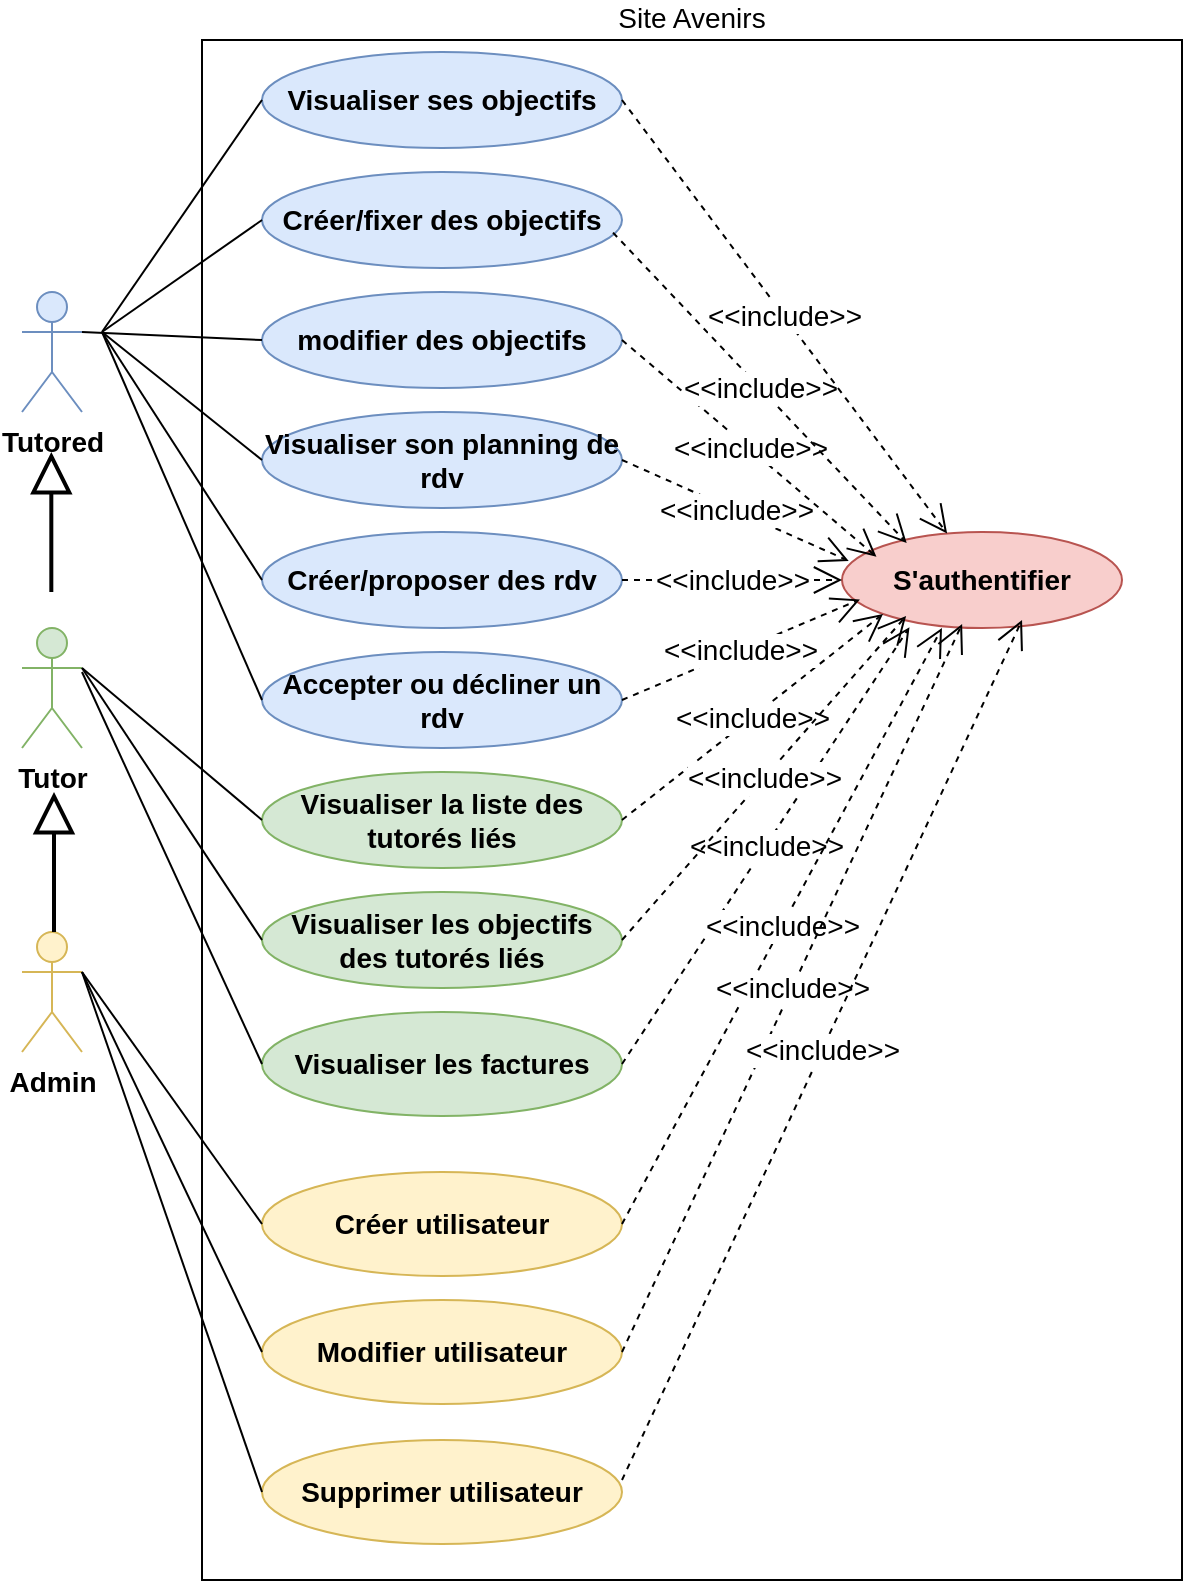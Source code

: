 <mxfile version="24.7.17" pages="4">
  <diagram name="Diagramme cas d&#39;utilisation" id="mMjkjEE_HnJSAeaEWXDo">
    <mxGraphModel dx="1434" dy="738" grid="1" gridSize="10" guides="1" tooltips="1" connect="1" arrows="1" fold="1" page="1" pageScale="1" pageWidth="1169" pageHeight="827" math="0" shadow="0">
      <root>
        <mxCell id="0" />
        <mxCell id="1" parent="0" />
        <mxCell id="hRjEtNQDNOlCSfgqLw3f-1" value="Tutored" style="shape=umlActor;verticalLabelPosition=bottom;verticalAlign=top;html=1;outlineConnect=0;fillColor=#dae8fc;strokeColor=#6c8ebf;fontSize=14;fontStyle=1" parent="1" vertex="1">
          <mxGeometry x="160" y="156" width="30" height="60" as="geometry" />
        </mxCell>
        <mxCell id="hRjEtNQDNOlCSfgqLw3f-4" value="Tutor" style="shape=umlActor;verticalLabelPosition=bottom;verticalAlign=top;html=1;outlineConnect=0;fillColor=#d5e8d4;strokeColor=#82b366;fontSize=14;fontStyle=1" parent="1" vertex="1">
          <mxGeometry x="160" y="324" width="30" height="60" as="geometry" />
        </mxCell>
        <mxCell id="hRjEtNQDNOlCSfgqLw3f-7" value="Admin" style="shape=umlActor;verticalLabelPosition=bottom;verticalAlign=top;html=1;outlineConnect=0;fillColor=#fff2cc;strokeColor=#d6b656;fontSize=14;fontStyle=1" parent="1" vertex="1">
          <mxGeometry x="160" y="476" width="30" height="60" as="geometry" />
        </mxCell>
        <mxCell id="hRjEtNQDNOlCSfgqLw3f-8" value="Site Avenirs" style="html=1;whiteSpace=wrap;glass=0;labelPosition=center;verticalLabelPosition=top;align=center;verticalAlign=bottom;fontSize=14;fontStyle=0" parent="1" vertex="1">
          <mxGeometry x="250" y="30" width="490" height="770" as="geometry" />
        </mxCell>
        <mxCell id="hRjEtNQDNOlCSfgqLw3f-9" value="S&#39;authentifier" style="ellipse;whiteSpace=wrap;html=1;labelBackgroundColor=none;fillColor=#f8cecc;strokeColor=#b85450;fontSize=14;fontStyle=1" parent="1" vertex="1">
          <mxGeometry x="570" y="276" width="140" height="48" as="geometry" />
        </mxCell>
        <mxCell id="hRjEtNQDNOlCSfgqLw3f-10" value="Visualiser ses objectifs" style="ellipse;whiteSpace=wrap;html=1;fillColor=#dae8fc;strokeColor=#6c8ebf;fontSize=14;fontStyle=1" parent="1" vertex="1">
          <mxGeometry x="280" y="36" width="180" height="48" as="geometry" />
        </mxCell>
        <mxCell id="hRjEtNQDNOlCSfgqLw3f-11" value="Créer/fixer des objectifs" style="ellipse;whiteSpace=wrap;html=1;fillColor=#dae8fc;strokeColor=#6c8ebf;fontSize=14;fontStyle=1" parent="1" vertex="1">
          <mxGeometry x="280" y="96" width="180" height="48" as="geometry" />
        </mxCell>
        <mxCell id="hRjEtNQDNOlCSfgqLw3f-12" value="Créer/proposer des rdv" style="ellipse;whiteSpace=wrap;html=1;fillColor=#dae8fc;strokeColor=#6c8ebf;fontSize=14;fontStyle=1" parent="1" vertex="1">
          <mxGeometry x="280" y="276" width="180" height="48" as="geometry" />
        </mxCell>
        <mxCell id="hRjEtNQDNOlCSfgqLw3f-13" value="Accepter ou décliner un rdv" style="ellipse;whiteSpace=wrap;html=1;fillColor=#dae8fc;strokeColor=#6c8ebf;fontSize=14;fontStyle=1" parent="1" vertex="1">
          <mxGeometry x="280" y="336" width="180" height="48" as="geometry" />
        </mxCell>
        <mxCell id="hRjEtNQDNOlCSfgqLw3f-14" value="Visualiser la liste des tutorés liés" style="ellipse;whiteSpace=wrap;html=1;fillColor=#d5e8d4;strokeColor=#82b366;fontSize=14;fontStyle=1" parent="1" vertex="1">
          <mxGeometry x="280" y="396" width="180" height="48" as="geometry" />
        </mxCell>
        <mxCell id="hRjEtNQDNOlCSfgqLw3f-15" value="Visualiser son planning de rdv" style="ellipse;whiteSpace=wrap;html=1;fillColor=#dae8fc;strokeColor=#6c8ebf;fontSize=14;fontStyle=1" parent="1" vertex="1">
          <mxGeometry x="280" y="216" width="180" height="48" as="geometry" />
        </mxCell>
        <mxCell id="hRjEtNQDNOlCSfgqLw3f-16" value="Visualiser les factures" style="ellipse;whiteSpace=wrap;html=1;fillColor=#d5e8d4;strokeColor=#82b366;fontSize=14;fontStyle=1" parent="1" vertex="1">
          <mxGeometry x="280" y="516" width="180" height="52" as="geometry" />
        </mxCell>
        <mxCell id="hRjEtNQDNOlCSfgqLw3f-17" value="modifier des objectifs" style="ellipse;whiteSpace=wrap;html=1;fillColor=#dae8fc;strokeColor=#6c8ebf;fontSize=14;fontStyle=1" parent="1" vertex="1">
          <mxGeometry x="280" y="156" width="180" height="48" as="geometry" />
        </mxCell>
        <mxCell id="hRjEtNQDNOlCSfgqLw3f-19" value="&amp;lt;&amp;lt;include&amp;gt;&amp;gt;" style="endArrow=open;endSize=12;dashed=1;html=1;rounded=0;exitX=1;exitY=0.5;exitDx=0;exitDy=0;entryX=0.241;entryY=0.991;entryDx=0;entryDy=0;entryPerimeter=0;fontSize=14;fontStyle=0" parent="1" source="hRjEtNQDNOlCSfgqLw3f-16" target="hRjEtNQDNOlCSfgqLw3f-9" edge="1">
          <mxGeometry width="160" relative="1" as="geometry">
            <mxPoint x="490" y="476" as="sourcePoint" />
            <mxPoint x="560" y="316" as="targetPoint" />
          </mxGeometry>
        </mxCell>
        <mxCell id="hRjEtNQDNOlCSfgqLw3f-23" value="&amp;lt;&amp;lt;include&amp;gt;&amp;gt;" style="endArrow=open;endSize=12;dashed=1;html=1;rounded=0;exitX=1;exitY=0.5;exitDx=0;exitDy=0;entryX=0;entryY=1;entryDx=0;entryDy=0;fontSize=14;fontStyle=0" parent="1" source="hRjEtNQDNOlCSfgqLw3f-14" target="hRjEtNQDNOlCSfgqLw3f-9" edge="1">
          <mxGeometry width="160" relative="1" as="geometry">
            <mxPoint x="470" y="438" as="sourcePoint" />
            <mxPoint x="640" y="282" as="targetPoint" />
          </mxGeometry>
        </mxCell>
        <mxCell id="hRjEtNQDNOlCSfgqLw3f-24" value="Créer utilisateur" style="ellipse;whiteSpace=wrap;html=1;fillColor=#fff2cc;strokeColor=#d6b656;fontSize=14;fontStyle=1" parent="1" vertex="1">
          <mxGeometry x="280" y="596" width="180" height="52" as="geometry" />
        </mxCell>
        <mxCell id="hRjEtNQDNOlCSfgqLw3f-25" value="&amp;lt;&amp;lt;include&amp;gt;&amp;gt;" style="endArrow=open;endSize=12;dashed=1;html=1;rounded=0;exitX=1;exitY=0.5;exitDx=0;exitDy=0;entryX=0.357;entryY=1;entryDx=0;entryDy=0;entryPerimeter=0;fontSize=14;fontStyle=0" parent="1" source="hRjEtNQDNOlCSfgqLw3f-24" target="hRjEtNQDNOlCSfgqLw3f-9" edge="1">
          <mxGeometry width="160" relative="1" as="geometry">
            <mxPoint x="494" y="564" as="sourcePoint" />
            <mxPoint x="570" y="306" as="targetPoint" />
          </mxGeometry>
        </mxCell>
        <mxCell id="hRjEtNQDNOlCSfgqLw3f-27" value="&amp;lt;&amp;lt;include&amp;gt;&amp;gt;" style="endArrow=open;endSize=12;dashed=1;html=1;rounded=0;exitX=1;exitY=0.5;exitDx=0;exitDy=0;entryX=0.064;entryY=0.703;entryDx=0;entryDy=0;entryPerimeter=0;fontSize=14;fontStyle=0" parent="1" source="hRjEtNQDNOlCSfgqLw3f-13" target="hRjEtNQDNOlCSfgqLw3f-9" edge="1">
          <mxGeometry width="160" relative="1" as="geometry">
            <mxPoint x="480" y="430" as="sourcePoint" />
            <mxPoint x="600" y="327" as="targetPoint" />
          </mxGeometry>
        </mxCell>
        <mxCell id="hRjEtNQDNOlCSfgqLw3f-28" value="&amp;lt;&amp;lt;include&amp;gt;&amp;gt;" style="endArrow=open;endSize=12;dashed=1;html=1;rounded=0;exitX=1;exitY=0.5;exitDx=0;exitDy=0;entryX=0;entryY=0.5;entryDx=0;entryDy=0;fontSize=14;fontStyle=0" parent="1" source="hRjEtNQDNOlCSfgqLw3f-12" target="hRjEtNQDNOlCSfgqLw3f-9" edge="1">
          <mxGeometry width="160" relative="1" as="geometry">
            <mxPoint x="490" y="440" as="sourcePoint" />
            <mxPoint x="610" y="337" as="targetPoint" />
          </mxGeometry>
        </mxCell>
        <mxCell id="hRjEtNQDNOlCSfgqLw3f-29" value="&amp;lt;&amp;lt;include&amp;gt;&amp;gt;" style="endArrow=open;endSize=12;dashed=1;html=1;rounded=0;exitX=1;exitY=0.5;exitDx=0;exitDy=0;entryX=0.024;entryY=0.301;entryDx=0;entryDy=0;entryPerimeter=0;fontSize=14;fontStyle=0" parent="1" source="hRjEtNQDNOlCSfgqLw3f-15" target="hRjEtNQDNOlCSfgqLw3f-9" edge="1">
          <mxGeometry width="160" relative="1" as="geometry">
            <mxPoint x="500" y="450" as="sourcePoint" />
            <mxPoint x="620" y="347" as="targetPoint" />
          </mxGeometry>
        </mxCell>
        <mxCell id="hRjEtNQDNOlCSfgqLw3f-30" value="&amp;lt;&amp;lt;include&amp;gt;&amp;gt;" style="endArrow=open;endSize=12;dashed=1;html=1;rounded=0;exitX=1;exitY=0.5;exitDx=0;exitDy=0;entryX=0.123;entryY=0.258;entryDx=0;entryDy=0;entryPerimeter=0;fontSize=14;fontStyle=0" parent="1" source="hRjEtNQDNOlCSfgqLw3f-17" target="hRjEtNQDNOlCSfgqLw3f-9" edge="1">
          <mxGeometry width="160" relative="1" as="geometry">
            <mxPoint x="510" y="460" as="sourcePoint" />
            <mxPoint x="630" y="357" as="targetPoint" />
          </mxGeometry>
        </mxCell>
        <mxCell id="hRjEtNQDNOlCSfgqLw3f-31" value="&amp;lt;&amp;lt;include&amp;gt;&amp;gt;" style="endArrow=open;endSize=12;dashed=1;html=1;rounded=0;exitX=0.975;exitY=0.631;exitDx=0;exitDy=0;entryX=0.231;entryY=0.114;entryDx=0;entryDy=0;exitPerimeter=0;entryPerimeter=0;fontSize=14;fontStyle=0" parent="1" source="hRjEtNQDNOlCSfgqLw3f-11" target="hRjEtNQDNOlCSfgqLw3f-9" edge="1">
          <mxGeometry width="160" relative="1" as="geometry">
            <mxPoint x="520" y="470" as="sourcePoint" />
            <mxPoint x="640" y="367" as="targetPoint" />
          </mxGeometry>
        </mxCell>
        <mxCell id="hRjEtNQDNOlCSfgqLw3f-32" value="&amp;lt;&amp;lt;include&amp;gt;&amp;gt;" style="endArrow=open;endSize=12;dashed=1;html=1;rounded=0;exitX=1;exitY=0.5;exitDx=0;exitDy=0;fontSize=14;fontStyle=0" parent="1" source="hRjEtNQDNOlCSfgqLw3f-10" target="hRjEtNQDNOlCSfgqLw3f-9" edge="1">
          <mxGeometry width="160" relative="1" as="geometry">
            <mxPoint x="530" y="480" as="sourcePoint" />
            <mxPoint x="650" y="377" as="targetPoint" />
          </mxGeometry>
        </mxCell>
        <mxCell id="hRjEtNQDNOlCSfgqLw3f-35" value="" style="endArrow=block;endSize=16;endFill=0;html=1;rounded=0;exitX=0.5;exitY=0;exitDx=0;exitDy=0;exitPerimeter=0;fontSize=14;fontStyle=0;strokeWidth=2;" parent="1" edge="1">
          <mxGeometry width="160" relative="1" as="geometry">
            <mxPoint x="176" y="476" as="sourcePoint" />
            <mxPoint x="176" y="406" as="targetPoint" />
          </mxGeometry>
        </mxCell>
        <mxCell id="hRjEtNQDNOlCSfgqLw3f-36" value="" style="endArrow=block;endSize=16;endFill=0;html=1;rounded=0;exitX=0.5;exitY=0;exitDx=0;exitDy=0;exitPerimeter=0;fontSize=14;fontStyle=0;strokeWidth=2;" parent="1" edge="1">
          <mxGeometry width="160" relative="1" as="geometry">
            <mxPoint x="174.66" y="306" as="sourcePoint" />
            <mxPoint x="174.66" y="236" as="targetPoint" />
          </mxGeometry>
        </mxCell>
        <mxCell id="hRjEtNQDNOlCSfgqLw3f-38" style="rounded=0;orthogonalLoop=1;jettySize=auto;html=1;entryX=0;entryY=0.5;entryDx=0;entryDy=0;endArrow=none;endFill=0;fontSize=14;fontStyle=0" parent="1" target="hRjEtNQDNOlCSfgqLw3f-10" edge="1">
          <mxGeometry relative="1" as="geometry">
            <mxPoint x="200" y="176" as="sourcePoint" />
          </mxGeometry>
        </mxCell>
        <mxCell id="hRjEtNQDNOlCSfgqLw3f-40" style="rounded=0;orthogonalLoop=1;jettySize=auto;html=1;entryX=0;entryY=0.5;entryDx=0;entryDy=0;endArrow=none;endFill=0;fontSize=14;fontStyle=0" parent="1" target="hRjEtNQDNOlCSfgqLw3f-11" edge="1">
          <mxGeometry relative="1" as="geometry">
            <mxPoint x="200" y="176" as="sourcePoint" />
            <mxPoint x="330" y="84" as="targetPoint" />
          </mxGeometry>
        </mxCell>
        <mxCell id="hRjEtNQDNOlCSfgqLw3f-41" style="rounded=0;orthogonalLoop=1;jettySize=auto;html=1;entryX=0;entryY=0.5;entryDx=0;entryDy=0;endArrow=none;endFill=0;fontSize=14;fontStyle=0" parent="1" target="hRjEtNQDNOlCSfgqLw3f-17" edge="1">
          <mxGeometry relative="1" as="geometry">
            <mxPoint x="190" y="176" as="sourcePoint" />
            <mxPoint x="330" y="144" as="targetPoint" />
          </mxGeometry>
        </mxCell>
        <mxCell id="hRjEtNQDNOlCSfgqLw3f-42" style="rounded=0;orthogonalLoop=1;jettySize=auto;html=1;entryX=0;entryY=0.5;entryDx=0;entryDy=0;endArrow=none;endFill=0;fontSize=14;fontStyle=0" parent="1" target="hRjEtNQDNOlCSfgqLw3f-15" edge="1">
          <mxGeometry relative="1" as="geometry">
            <mxPoint x="200" y="176" as="sourcePoint" />
            <mxPoint x="330" y="200" as="targetPoint" />
          </mxGeometry>
        </mxCell>
        <mxCell id="hRjEtNQDNOlCSfgqLw3f-43" style="rounded=0;orthogonalLoop=1;jettySize=auto;html=1;entryX=0;entryY=0.5;entryDx=0;entryDy=0;endArrow=none;endFill=0;fontSize=14;fontStyle=0" parent="1" target="hRjEtNQDNOlCSfgqLw3f-12" edge="1">
          <mxGeometry relative="1" as="geometry">
            <mxPoint x="200" y="176" as="sourcePoint" />
            <mxPoint x="330" y="276" as="targetPoint" />
          </mxGeometry>
        </mxCell>
        <mxCell id="hRjEtNQDNOlCSfgqLw3f-44" style="rounded=0;orthogonalLoop=1;jettySize=auto;html=1;entryX=0;entryY=0.5;entryDx=0;entryDy=0;endArrow=none;endFill=0;fontSize=14;fontStyle=0" parent="1" target="hRjEtNQDNOlCSfgqLw3f-13" edge="1">
          <mxGeometry relative="1" as="geometry">
            <mxPoint x="200" y="176" as="sourcePoint" />
            <mxPoint x="330" y="324" as="targetPoint" />
          </mxGeometry>
        </mxCell>
        <mxCell id="hRjEtNQDNOlCSfgqLw3f-45" style="rounded=0;orthogonalLoop=1;jettySize=auto;html=1;entryX=0;entryY=0.5;entryDx=0;entryDy=0;endArrow=none;endFill=0;exitX=1;exitY=0.333;exitDx=0;exitDy=0;exitPerimeter=0;fontSize=14;fontStyle=0" parent="1" source="hRjEtNQDNOlCSfgqLw3f-4" target="hRjEtNQDNOlCSfgqLw3f-14" edge="1">
          <mxGeometry relative="1" as="geometry">
            <mxPoint x="220" y="296" as="sourcePoint" />
            <mxPoint x="350" y="480" as="targetPoint" />
          </mxGeometry>
        </mxCell>
        <mxCell id="hRjEtNQDNOlCSfgqLw3f-46" style="rounded=0;orthogonalLoop=1;jettySize=auto;html=1;entryX=0;entryY=0.5;entryDx=0;entryDy=0;endArrow=none;endFill=0;fontSize=14;fontStyle=0" parent="1" target="hRjEtNQDNOlCSfgqLw3f-16" edge="1">
          <mxGeometry relative="1" as="geometry">
            <mxPoint x="190" y="346" as="sourcePoint" />
            <mxPoint x="330" y="444" as="targetPoint" />
          </mxGeometry>
        </mxCell>
        <mxCell id="hRjEtNQDNOlCSfgqLw3f-47" style="rounded=0;orthogonalLoop=1;jettySize=auto;html=1;entryX=0;entryY=0.5;entryDx=0;entryDy=0;endArrow=none;endFill=0;exitX=1;exitY=0.333;exitDx=0;exitDy=0;exitPerimeter=0;fontSize=14;fontStyle=0" parent="1" source="hRjEtNQDNOlCSfgqLw3f-7" target="hRjEtNQDNOlCSfgqLw3f-24" edge="1">
          <mxGeometry relative="1" as="geometry">
            <mxPoint x="200" y="505" as="sourcePoint" />
            <mxPoint x="340" y="639" as="targetPoint" />
          </mxGeometry>
        </mxCell>
        <mxCell id="p_Imwfx6Y7IZxfSxLtW7-1" value="Visualiser les objectifs des tutorés liés" style="ellipse;whiteSpace=wrap;html=1;fillColor=#d5e8d4;strokeColor=#82b366;fontSize=14;fontStyle=1" vertex="1" parent="1">
          <mxGeometry x="280" y="456" width="180" height="48" as="geometry" />
        </mxCell>
        <mxCell id="p_Imwfx6Y7IZxfSxLtW7-2" value="" style="endArrow=none;html=1;rounded=0;entryX=0;entryY=0.5;entryDx=0;entryDy=0;exitX=1;exitY=0.333;exitDx=0;exitDy=0;exitPerimeter=0;" edge="1" parent="1" source="hRjEtNQDNOlCSfgqLw3f-4" target="p_Imwfx6Y7IZxfSxLtW7-1">
          <mxGeometry width="50" height="50" relative="1" as="geometry">
            <mxPoint x="200" y="346" as="sourcePoint" />
            <mxPoint x="620" y="316" as="targetPoint" />
          </mxGeometry>
        </mxCell>
        <mxCell id="p_Imwfx6Y7IZxfSxLtW7-4" value="&amp;lt;&amp;lt;include&amp;gt;&amp;gt;" style="endArrow=open;endSize=12;dashed=1;html=1;rounded=0;exitX=1;exitY=0.5;exitDx=0;exitDy=0;entryX=0.229;entryY=0.875;entryDx=0;entryDy=0;entryPerimeter=0;fontSize=14;fontStyle=0" edge="1" parent="1" source="p_Imwfx6Y7IZxfSxLtW7-1" target="hRjEtNQDNOlCSfgqLw3f-9">
          <mxGeometry width="160" relative="1" as="geometry">
            <mxPoint x="470" y="552" as="sourcePoint" />
            <mxPoint x="614" y="334" as="targetPoint" />
          </mxGeometry>
        </mxCell>
        <mxCell id="p_Imwfx6Y7IZxfSxLtW7-5" value="Modifier utilisateur" style="ellipse;whiteSpace=wrap;html=1;fillColor=#fff2cc;strokeColor=#d6b656;fontSize=14;fontStyle=1" vertex="1" parent="1">
          <mxGeometry x="280" y="660" width="180" height="52" as="geometry" />
        </mxCell>
        <mxCell id="p_Imwfx6Y7IZxfSxLtW7-6" value="Supprimer utilisateur" style="ellipse;whiteSpace=wrap;html=1;fillColor=#fff2cc;strokeColor=#d6b656;fontSize=14;fontStyle=1" vertex="1" parent="1">
          <mxGeometry x="280" y="730" width="180" height="52" as="geometry" />
        </mxCell>
        <mxCell id="p_Imwfx6Y7IZxfSxLtW7-8" style="rounded=0;orthogonalLoop=1;jettySize=auto;html=1;exitX=1;exitY=0.333;exitDx=0;exitDy=0;exitPerimeter=0;entryX=0;entryY=0.5;entryDx=0;entryDy=0;endArrow=none;endFill=0;" edge="1" parent="1" source="hRjEtNQDNOlCSfgqLw3f-7" target="p_Imwfx6Y7IZxfSxLtW7-5">
          <mxGeometry relative="1" as="geometry" />
        </mxCell>
        <mxCell id="p_Imwfx6Y7IZxfSxLtW7-9" style="rounded=0;orthogonalLoop=1;jettySize=auto;html=1;exitX=1;exitY=0.333;exitDx=0;exitDy=0;exitPerimeter=0;entryX=0;entryY=0.5;entryDx=0;entryDy=0;endArrow=none;endFill=0;" edge="1" parent="1" source="hRjEtNQDNOlCSfgqLw3f-7" target="p_Imwfx6Y7IZxfSxLtW7-6">
          <mxGeometry relative="1" as="geometry" />
        </mxCell>
        <mxCell id="p_Imwfx6Y7IZxfSxLtW7-10" value="&amp;lt;&amp;lt;include&amp;gt;&amp;gt;" style="endArrow=open;endSize=12;dashed=1;html=1;rounded=0;exitX=1;exitY=0.5;exitDx=0;exitDy=0;entryX=0.429;entryY=0.958;entryDx=0;entryDy=0;entryPerimeter=0;fontSize=14;fontStyle=0" edge="1" parent="1" source="p_Imwfx6Y7IZxfSxLtW7-5" target="hRjEtNQDNOlCSfgqLw3f-9">
          <mxGeometry width="160" relative="1" as="geometry">
            <mxPoint x="490" y="682" as="sourcePoint" />
            <mxPoint x="650" y="384" as="targetPoint" />
          </mxGeometry>
        </mxCell>
        <mxCell id="p_Imwfx6Y7IZxfSxLtW7-11" value="&amp;lt;&amp;lt;include&amp;gt;&amp;gt;" style="endArrow=open;endSize=12;dashed=1;html=1;rounded=0;exitX=1;exitY=0.385;exitDx=0;exitDy=0;entryX=0.643;entryY=0.917;entryDx=0;entryDy=0;entryPerimeter=0;fontSize=14;fontStyle=0;exitPerimeter=0;" edge="1" parent="1" source="p_Imwfx6Y7IZxfSxLtW7-6" target="hRjEtNQDNOlCSfgqLw3f-9">
          <mxGeometry width="160" relative="1" as="geometry">
            <mxPoint x="490" y="764.02" as="sourcePoint" />
            <mxPoint x="660" y="400.02" as="targetPoint" />
          </mxGeometry>
        </mxCell>
      </root>
    </mxGraphModel>
  </diagram>
  <diagram id="CWL-PAH1_pFlIjhcGJG0" name="diagramme d&#39;activité">
    <mxGraphModel dx="1395" dy="756" grid="1" gridSize="10" guides="1" tooltips="1" connect="1" arrows="1" fold="1" page="1" pageScale="1" pageWidth="1169" pageHeight="827" math="0" shadow="0">
      <root>
        <mxCell id="0" />
        <mxCell id="1" parent="0" />
        <mxCell id="SzKL3XwM4mCaG-kjporI-14" style="edgeStyle=orthogonalEdgeStyle;rounded=0;orthogonalLoop=1;jettySize=auto;html=1;exitX=0.5;exitY=1;exitDx=0;exitDy=0;entryX=0.5;entryY=0;entryDx=0;entryDy=0;" parent="1" source="SzKL3XwM4mCaG-kjporI-1" target="SzKL3XwM4mCaG-kjporI-3" edge="1">
          <mxGeometry relative="1" as="geometry" />
        </mxCell>
        <mxCell id="SzKL3XwM4mCaG-kjporI-1" value="" style="ellipse;whiteSpace=wrap;html=1;aspect=fixed;strokeColor=#000000;fillColor=#000000;" parent="1" vertex="1">
          <mxGeometry x="565" y="10" width="40" height="40" as="geometry" />
        </mxCell>
        <mxCell id="SzKL3XwM4mCaG-kjporI-15" style="edgeStyle=orthogonalEdgeStyle;rounded=0;orthogonalLoop=1;jettySize=auto;html=1;exitX=0.5;exitY=1;exitDx=0;exitDy=0;entryX=0.5;entryY=0;entryDx=0;entryDy=0;" parent="1" source="SzKL3XwM4mCaG-kjporI-3" target="SzKL3XwM4mCaG-kjporI-5" edge="1">
          <mxGeometry relative="1" as="geometry" />
        </mxCell>
        <mxCell id="SzKL3XwM4mCaG-kjporI-3" value="Saisi l&#39;URL du site" style="rounded=1;whiteSpace=wrap;html=1;arcSize=50;" parent="1" vertex="1">
          <mxGeometry x="525" y="70" width="120" height="30" as="geometry" />
        </mxCell>
        <mxCell id="SzKL3XwM4mCaG-kjporI-16" style="edgeStyle=orthogonalEdgeStyle;rounded=0;orthogonalLoop=1;jettySize=auto;html=1;exitX=0.5;exitY=1;exitDx=0;exitDy=0;entryX=0.5;entryY=0;entryDx=0;entryDy=0;" parent="1" source="SzKL3XwM4mCaG-kjporI-5" target="SzKL3XwM4mCaG-kjporI-6" edge="1">
          <mxGeometry relative="1" as="geometry" />
        </mxCell>
        <mxCell id="SzKL3XwM4mCaG-kjporI-5" value="Saisi l&#39;e-mail et le mot de passe et valide" style="rounded=1;whiteSpace=wrap;html=1;arcSize=50;" parent="1" vertex="1">
          <mxGeometry x="525" y="120" width="120" height="50" as="geometry" />
        </mxCell>
        <mxCell id="SzKL3XwM4mCaG-kjporI-17" style="edgeStyle=orthogonalEdgeStyle;rounded=0;orthogonalLoop=1;jettySize=auto;html=1;exitX=0.5;exitY=1;exitDx=0;exitDy=0;entryX=0.5;entryY=0;entryDx=0;entryDy=0;" parent="1" source="SzKL3XwM4mCaG-kjporI-6" target="SzKL3XwM4mCaG-kjporI-7" edge="1">
          <mxGeometry relative="1" as="geometry" />
        </mxCell>
        <mxCell id="SzKL3XwM4mCaG-kjporI-23" style="edgeStyle=orthogonalEdgeStyle;rounded=0;orthogonalLoop=1;jettySize=auto;html=1;exitX=1;exitY=0.5;exitDx=0;exitDy=0;" parent="1" source="SzKL3XwM4mCaG-kjporI-6" target="SzKL3XwM4mCaG-kjporI-22" edge="1">
          <mxGeometry relative="1" as="geometry" />
        </mxCell>
        <mxCell id="SzKL3XwM4mCaG-kjporI-36" style="edgeStyle=orthogonalEdgeStyle;rounded=0;orthogonalLoop=1;jettySize=auto;html=1;exitX=0;exitY=0.5;exitDx=0;exitDy=0;" parent="1" source="SzKL3XwM4mCaG-kjporI-6" target="SzKL3XwM4mCaG-kjporI-34" edge="1">
          <mxGeometry relative="1" as="geometry" />
        </mxCell>
        <mxCell id="SzKL3XwM4mCaG-kjporI-6" value="" style="rhombus;whiteSpace=wrap;html=1;" parent="1" vertex="1">
          <mxGeometry x="560" y="185" width="50" height="50" as="geometry" />
        </mxCell>
        <mxCell id="SzKL3XwM4mCaG-kjporI-18" style="edgeStyle=orthogonalEdgeStyle;rounded=0;orthogonalLoop=1;jettySize=auto;html=1;exitX=0.5;exitY=1;exitDx=0;exitDy=0;entryX=0.5;entryY=0;entryDx=0;entryDy=0;" parent="1" source="SzKL3XwM4mCaG-kjporI-7" target="SzKL3XwM4mCaG-kjporI-8" edge="1">
          <mxGeometry relative="1" as="geometry" />
        </mxCell>
        <mxCell id="SzKL3XwM4mCaG-kjporI-7" value="Récupère les rôles correspondant à l&#39;email" style="rounded=1;whiteSpace=wrap;html=1;arcSize=50;" parent="1" vertex="1">
          <mxGeometry x="500" y="250" width="170" height="30" as="geometry" />
        </mxCell>
        <mxCell id="SzKL3XwM4mCaG-kjporI-19" style="edgeStyle=orthogonalEdgeStyle;rounded=0;orthogonalLoop=1;jettySize=auto;html=1;exitX=0.5;exitY=1;exitDx=0;exitDy=0;entryX=0.5;entryY=0;entryDx=0;entryDy=0;" parent="1" source="SzKL3XwM4mCaG-kjporI-8" target="SzKL3XwM4mCaG-kjporI-10" edge="1">
          <mxGeometry relative="1" as="geometry" />
        </mxCell>
        <mxCell id="SzKL3XwM4mCaG-kjporI-21" style="edgeStyle=orthogonalEdgeStyle;rounded=0;orthogonalLoop=1;jettySize=auto;html=1;exitX=0;exitY=0.5;exitDx=0;exitDy=0;entryX=0.5;entryY=0;entryDx=0;entryDy=0;" parent="1" source="SzKL3XwM4mCaG-kjporI-8" target="SzKL3XwM4mCaG-kjporI-9" edge="1">
          <mxGeometry relative="1" as="geometry" />
        </mxCell>
        <mxCell id="SzKL3XwM4mCaG-kjporI-8" value="" style="rhombus;whiteSpace=wrap;html=1;" parent="1" vertex="1">
          <mxGeometry x="560" y="300" width="50" height="50" as="geometry" />
        </mxCell>
        <mxCell id="SzKL3XwM4mCaG-kjporI-9" value="Affiche le compte tutoré" style="rounded=1;whiteSpace=wrap;html=1;arcSize=50;" parent="1" vertex="1">
          <mxGeometry x="390" y="364" width="120" height="50" as="geometry" />
        </mxCell>
        <mxCell id="SzKL3XwM4mCaG-kjporI-10" value="Affiche le compte tuteur" style="rounded=1;whiteSpace=wrap;html=1;arcSize=50;" parent="1" vertex="1">
          <mxGeometry x="525" y="364" width="120" height="50" as="geometry" />
        </mxCell>
        <mxCell id="SzKL3XwM4mCaG-kjporI-11" value="Affiche le compte Administrateur" style="rounded=1;whiteSpace=wrap;html=1;arcSize=50;" parent="1" vertex="1">
          <mxGeometry x="660" y="364" width="120" height="50" as="geometry" />
        </mxCell>
        <mxCell id="SzKL3XwM4mCaG-kjporI-25" style="edgeStyle=orthogonalEdgeStyle;rounded=0;orthogonalLoop=1;jettySize=auto;html=1;exitX=0;exitY=0.5;exitDx=0;exitDy=0;entryX=1;entryY=0.5;entryDx=0;entryDy=0;" parent="1" source="SzKL3XwM4mCaG-kjporI-12" target="SzKL3XwM4mCaG-kjporI-5" edge="1">
          <mxGeometry relative="1" as="geometry" />
        </mxCell>
        <mxCell id="SzKL3XwM4mCaG-kjporI-26" style="edgeStyle=orthogonalEdgeStyle;rounded=0;orthogonalLoop=1;jettySize=auto;html=1;exitX=1;exitY=0.5;exitDx=0;exitDy=0;entryX=0.5;entryY=0;entryDx=0;entryDy=0;" parent="1" source="SzKL3XwM4mCaG-kjporI-12" target="SzKL3XwM4mCaG-kjporI-27" edge="1">
          <mxGeometry relative="1" as="geometry">
            <mxPoint x="880" y="145" as="targetPoint" />
          </mxGeometry>
        </mxCell>
        <mxCell id="SzKL3XwM4mCaG-kjporI-12" value="" style="rhombus;whiteSpace=wrap;html=1;" parent="1" vertex="1">
          <mxGeometry x="695" y="120" width="50" height="50" as="geometry" />
        </mxCell>
        <mxCell id="SzKL3XwM4mCaG-kjporI-38" style="edgeStyle=orthogonalEdgeStyle;rounded=0;orthogonalLoop=1;jettySize=auto;html=1;exitX=1;exitY=0.5;exitDx=0;exitDy=0;entryX=0;entryY=0.5;entryDx=0;entryDy=0;" parent="1" source="SzKL3XwM4mCaG-kjporI-13" target="SzKL3XwM4mCaG-kjporI-5" edge="1">
          <mxGeometry relative="1" as="geometry" />
        </mxCell>
        <mxCell id="SzKL3XwM4mCaG-kjporI-40" style="edgeStyle=orthogonalEdgeStyle;rounded=0;orthogonalLoop=1;jettySize=auto;html=1;exitX=0;exitY=0.5;exitDx=0;exitDy=0;entryX=1;entryY=0.5;entryDx=0;entryDy=0;" parent="1" source="SzKL3XwM4mCaG-kjporI-13" target="SzKL3XwM4mCaG-kjporI-39" edge="1">
          <mxGeometry relative="1" as="geometry" />
        </mxCell>
        <mxCell id="SzKL3XwM4mCaG-kjporI-13" value="" style="rhombus;whiteSpace=wrap;html=1;" parent="1" vertex="1">
          <mxGeometry x="400" y="120" width="50" height="50" as="geometry" />
        </mxCell>
        <mxCell id="SzKL3XwM4mCaG-kjporI-20" style="edgeStyle=orthogonalEdgeStyle;rounded=0;orthogonalLoop=1;jettySize=auto;html=1;exitX=1;exitY=0.5;exitDx=0;exitDy=0;entryX=0.5;entryY=0;entryDx=0;entryDy=0;" parent="1" source="SzKL3XwM4mCaG-kjporI-8" target="SzKL3XwM4mCaG-kjporI-11" edge="1">
          <mxGeometry relative="1" as="geometry" />
        </mxCell>
        <mxCell id="SzKL3XwM4mCaG-kjporI-24" style="edgeStyle=orthogonalEdgeStyle;rounded=0;orthogonalLoop=1;jettySize=auto;html=1;exitX=0.5;exitY=0;exitDx=0;exitDy=0;entryX=0.5;entryY=1;entryDx=0;entryDy=0;" parent="1" source="SzKL3XwM4mCaG-kjporI-22" target="SzKL3XwM4mCaG-kjporI-12" edge="1">
          <mxGeometry relative="1" as="geometry" />
        </mxCell>
        <mxCell id="SzKL3XwM4mCaG-kjporI-22" value="Affiche le lien mot de passe oublié ?" style="rounded=1;whiteSpace=wrap;html=1;arcSize=50;" parent="1" vertex="1">
          <mxGeometry x="670" y="195" width="110" height="30" as="geometry" />
        </mxCell>
        <mxCell id="SzKL3XwM4mCaG-kjporI-30" style="edgeStyle=orthogonalEdgeStyle;rounded=0;orthogonalLoop=1;jettySize=auto;html=1;exitX=0.5;exitY=1;exitDx=0;exitDy=0;entryX=0.5;entryY=0;entryDx=0;entryDy=0;" parent="1" source="SzKL3XwM4mCaG-kjporI-27" target="SzKL3XwM4mCaG-kjporI-28" edge="1">
          <mxGeometry relative="1" as="geometry" />
        </mxCell>
        <mxCell id="SzKL3XwM4mCaG-kjporI-27" value="Envoi un e-mail avec un lien de réinitialisation du mot de passe" style="rounded=1;whiteSpace=wrap;html=1;arcSize=50;" parent="1" vertex="1">
          <mxGeometry x="800" y="195" width="170" height="30" as="geometry" />
        </mxCell>
        <mxCell id="SzKL3XwM4mCaG-kjporI-31" style="edgeStyle=orthogonalEdgeStyle;rounded=0;orthogonalLoop=1;jettySize=auto;html=1;exitX=0.5;exitY=1;exitDx=0;exitDy=0;entryX=0.5;entryY=0;entryDx=0;entryDy=0;" parent="1" source="SzKL3XwM4mCaG-kjporI-28" target="SzKL3XwM4mCaG-kjporI-29" edge="1">
          <mxGeometry relative="1" as="geometry" />
        </mxCell>
        <mxCell id="SzKL3XwM4mCaG-kjporI-28" value="Saisie du nouveau mot de passe" style="rounded=1;whiteSpace=wrap;html=1;arcSize=50;" parent="1" vertex="1">
          <mxGeometry x="800" y="240" width="170" height="30" as="geometry" />
        </mxCell>
        <mxCell id="SzKL3XwM4mCaG-kjporI-32" style="edgeStyle=orthogonalEdgeStyle;rounded=0;orthogonalLoop=1;jettySize=auto;html=1;exitX=0;exitY=0.5;exitDx=0;exitDy=0;entryX=0;entryY=0.5;entryDx=0;entryDy=0;" parent="1" source="SzKL3XwM4mCaG-kjporI-29" target="SzKL3XwM4mCaG-kjporI-28" edge="1">
          <mxGeometry relative="1" as="geometry" />
        </mxCell>
        <mxCell id="SzKL3XwM4mCaG-kjporI-33" style="edgeStyle=orthogonalEdgeStyle;rounded=0;orthogonalLoop=1;jettySize=auto;html=1;exitX=1;exitY=0.5;exitDx=0;exitDy=0;entryX=1;entryY=0.25;entryDx=0;entryDy=0;" parent="1" source="SzKL3XwM4mCaG-kjporI-29" target="SzKL3XwM4mCaG-kjporI-5" edge="1">
          <mxGeometry relative="1" as="geometry">
            <Array as="points">
              <mxPoint x="1030" y="315" />
              <mxPoint x="1030" y="110" />
              <mxPoint x="645" y="110" />
            </Array>
          </mxGeometry>
        </mxCell>
        <mxCell id="SzKL3XwM4mCaG-kjporI-29" value="" style="rhombus;whiteSpace=wrap;html=1;" parent="1" vertex="1">
          <mxGeometry x="860" y="290" width="50" height="50" as="geometry" />
        </mxCell>
        <mxCell id="SzKL3XwM4mCaG-kjporI-37" style="edgeStyle=orthogonalEdgeStyle;rounded=0;orthogonalLoop=1;jettySize=auto;html=1;entryX=0.5;entryY=1;entryDx=0;entryDy=0;" parent="1" source="SzKL3XwM4mCaG-kjporI-34" target="SzKL3XwM4mCaG-kjporI-13" edge="1">
          <mxGeometry relative="1" as="geometry">
            <Array as="points">
              <mxPoint x="445" y="190" />
              <mxPoint x="425" y="190" />
            </Array>
          </mxGeometry>
        </mxCell>
        <mxCell id="SzKL3XwM4mCaG-kjporI-34" value="Affiche le lien vers le formulaire d&#39;inscription clic ?" style="rounded=1;whiteSpace=wrap;html=1;arcSize=50;" parent="1" vertex="1">
          <mxGeometry x="360" y="195" width="160" height="30" as="geometry" />
        </mxCell>
        <mxCell id="SzKL3XwM4mCaG-kjporI-39" value="Affiche le formulaire d&#39;inscription : Nom - prénom - e-mail - téléphone -image de profil" style="rounded=1;whiteSpace=wrap;html=1;arcSize=50;" parent="1" vertex="1">
          <mxGeometry x="150" y="120" width="200" height="50" as="geometry" />
        </mxCell>
        <mxCell id="SzKL3XwM4mCaG-kjporI-42" value="email + mdp valide ?" style="text;html=1;align=center;verticalAlign=middle;whiteSpace=wrap;rounded=0;fontStyle=2" parent="1" vertex="1">
          <mxGeometry x="578" y="175" width="100" height="30" as="geometry" />
        </mxCell>
        <mxCell id="SzKL3XwM4mCaG-kjporI-43" value="oui" style="text;html=1;align=center;verticalAlign=middle;whiteSpace=wrap;rounded=0;fontStyle=2" parent="1" vertex="1">
          <mxGeometry x="540" y="225" width="60" height="30" as="geometry" />
        </mxCell>
        <mxCell id="SzKL3XwM4mCaG-kjporI-44" value="e-mail inconnu" style="text;html=1;align=center;verticalAlign=middle;whiteSpace=wrap;rounded=0;fontStyle=2" parent="1" vertex="1">
          <mxGeometry x="480" y="175" width="90" height="30" as="geometry" />
        </mxCell>
        <mxCell id="SzKL3XwM4mCaG-kjporI-48" value="password ko" style="text;html=1;align=center;verticalAlign=middle;whiteSpace=wrap;rounded=0;fontStyle=2" parent="1" vertex="1">
          <mxGeometry x="588" y="210" width="90" height="30" as="geometry" />
        </mxCell>
        <mxCell id="SzKL3XwM4mCaG-kjporI-49" value="oui" style="text;html=1;align=center;verticalAlign=middle;whiteSpace=wrap;rounded=0;fontStyle=2" parent="1" vertex="1">
          <mxGeometry x="330" y="145" width="90" height="30" as="geometry" />
        </mxCell>
        <mxCell id="SzKL3XwM4mCaG-kjporI-50" value="non" style="text;html=1;align=center;verticalAlign=middle;whiteSpace=wrap;rounded=0;fontStyle=2" parent="1" vertex="1">
          <mxGeometry x="435" y="145" width="90" height="30" as="geometry" />
        </mxCell>
        <mxCell id="SzKL3XwM4mCaG-kjporI-51" value="oui" style="text;html=1;align=center;verticalAlign=middle;whiteSpace=wrap;rounded=0;fontStyle=2" parent="1" vertex="1">
          <mxGeometry x="730" y="140" width="90" height="30" as="geometry" />
        </mxCell>
        <mxCell id="SzKL3XwM4mCaG-kjporI-52" value="non" style="text;html=1;align=center;verticalAlign=middle;whiteSpace=wrap;rounded=0;fontStyle=2" parent="1" vertex="1">
          <mxGeometry x="630" y="140" width="90" height="30" as="geometry" />
        </mxCell>
        <mxCell id="SzKL3XwM4mCaG-kjporI-53" value="password ko" style="text;html=1;align=center;verticalAlign=middle;whiteSpace=wrap;rounded=0;fontStyle=2" parent="1" vertex="1">
          <mxGeometry x="770" y="310" width="90" height="30" as="geometry" />
        </mxCell>
        <mxCell id="SzKL3XwM4mCaG-kjporI-54" value="password ok" style="text;html=1;align=center;verticalAlign=middle;whiteSpace=wrap;rounded=0;fontStyle=2" parent="1" vertex="1">
          <mxGeometry x="910" y="310" width="90" height="30" as="geometry" />
        </mxCell>
        <mxCell id="SzKL3XwM4mCaG-kjporI-55" value="" style="endArrow=none;html=1;rounded=0;strokeWidth=6;" parent="1" edge="1">
          <mxGeometry width="50" height="50" relative="1" as="geometry">
            <mxPoint x="380" y="432" as="sourcePoint" />
            <mxPoint x="790" y="432" as="targetPoint" />
          </mxGeometry>
        </mxCell>
        <mxCell id="ZzIvdaqxABIInqbu4lPt-2" style="edgeStyle=orthogonalEdgeStyle;rounded=0;orthogonalLoop=1;jettySize=auto;html=1;exitX=0.5;exitY=1;exitDx=0;exitDy=0;entryX=0.5;entryY=0;entryDx=0;entryDy=0;" parent="1" source="SzKL3XwM4mCaG-kjporI-57" target="SzKL3XwM4mCaG-kjporI-61" edge="1">
          <mxGeometry relative="1" as="geometry">
            <Array as="points">
              <mxPoint x="310" y="520" />
              <mxPoint x="310" y="520" />
            </Array>
          </mxGeometry>
        </mxCell>
        <mxCell id="SzKL3XwM4mCaG-kjporI-57" value="clic sur &quot;ajouter un objectif&quot;" style="rounded=1;whiteSpace=wrap;html=1;arcSize=50;" parent="1" vertex="1">
          <mxGeometry x="250" y="450" width="120" height="50" as="geometry" />
        </mxCell>
        <mxCell id="ZzIvdaqxABIInqbu4lPt-6" style="edgeStyle=orthogonalEdgeStyle;rounded=0;orthogonalLoop=1;jettySize=auto;html=1;entryX=0.5;entryY=0;entryDx=0;entryDy=0;exitX=0;exitY=0.5;exitDx=0;exitDy=0;" parent="1" source="SzKL3XwM4mCaG-kjporI-61" edge="1" target="SzKL3XwM4mCaG-kjporI-13">
          <mxGeometry relative="1" as="geometry">
            <mxPoint x="605" y="543.5" as="sourcePoint" />
            <mxPoint x="415" y="95.5" as="targetPoint" />
            <Array as="points">
              <mxPoint x="70" y="555" />
              <mxPoint x="70" y="76" />
              <mxPoint x="425" y="76" />
            </Array>
          </mxGeometry>
        </mxCell>
        <mxCell id="ZzIvdaqxABIInqbu4lPt-93" style="edgeStyle=orthogonalEdgeStyle;rounded=0;orthogonalLoop=1;jettySize=auto;html=1;exitX=0.5;exitY=1;exitDx=0;exitDy=0;entryX=0.5;entryY=0;entryDx=0;entryDy=0;" parent="1" source="SzKL3XwM4mCaG-kjporI-61" target="SzKL3XwM4mCaG-kjporI-62" edge="1">
          <mxGeometry relative="1" as="geometry" />
        </mxCell>
        <mxCell id="SzKL3XwM4mCaG-kjporI-61" value="" style="rhombus;whiteSpace=wrap;html=1;" parent="1" vertex="1">
          <mxGeometry x="285" y="530" width="50" height="50" as="geometry" />
        </mxCell>
        <mxCell id="ZzIvdaqxABIInqbu4lPt-4" style="edgeStyle=orthogonalEdgeStyle;rounded=0;orthogonalLoop=1;jettySize=auto;html=1;exitX=0.5;exitY=1;exitDx=0;exitDy=0;entryX=0.5;entryY=0;entryDx=0;entryDy=0;" parent="1" source="SzKL3XwM4mCaG-kjporI-62" target="ZzIvdaqxABIInqbu4lPt-11" edge="1">
          <mxGeometry relative="1" as="geometry" />
        </mxCell>
        <mxCell id="SzKL3XwM4mCaG-kjporI-62" value="Saisie du formulaire d&#39;ajout de l&#39;objectif" style="rounded=1;whiteSpace=wrap;html=1;arcSize=50;" parent="1" vertex="1">
          <mxGeometry x="180" y="620" width="120" height="50" as="geometry" />
        </mxCell>
        <mxCell id="ZzIvdaqxABIInqbu4lPt-5" style="edgeStyle=orthogonalEdgeStyle;rounded=0;orthogonalLoop=1;jettySize=auto;html=1;exitX=0.5;exitY=1;exitDx=0;exitDy=0;entryX=0.5;entryY=0;entryDx=0;entryDy=0;" parent="1" source="SzKL3XwM4mCaG-kjporI-63" target="ZzIvdaqxABIInqbu4lPt-20" edge="1">
          <mxGeometry relative="1" as="geometry">
            <mxPoint x="420" y="770" as="targetPoint" />
            <Array as="points">
              <mxPoint x="340" y="760" />
              <mxPoint x="340" y="760" />
            </Array>
          </mxGeometry>
        </mxCell>
        <mxCell id="SzKL3XwM4mCaG-kjporI-63" value="Formulaire Ajout des jalons" style="rounded=1;whiteSpace=wrap;html=1;arcSize=50;" parent="1" vertex="1">
          <mxGeometry x="280" y="690" width="120" height="50" as="geometry" />
        </mxCell>
        <mxCell id="ZzIvdaqxABIInqbu4lPt-1" value="Affichage de l&#39;objectif avec un taux de progression calculé en fonction des statuts de chaque jalon" style="rounded=1;whiteSpace=wrap;html=1;arcSize=50;" parent="1" vertex="1">
          <mxGeometry x="30" y="760" width="240" height="50" as="geometry" />
        </mxCell>
        <mxCell id="ZzIvdaqxABIInqbu4lPt-7" value="Connexion ok ?" style="text;html=1;align=center;verticalAlign=middle;whiteSpace=wrap;rounded=0;fontStyle=2" parent="1" vertex="1">
          <mxGeometry x="310" y="500" width="90" height="30" as="geometry" />
        </mxCell>
        <mxCell id="ZzIvdaqxABIInqbu4lPt-8" value="non" style="text;html=1;align=center;verticalAlign=middle;whiteSpace=wrap;rounded=0;fontStyle=2" parent="1" vertex="1">
          <mxGeometry x="235" y="520" width="60" height="30" as="geometry" />
        </mxCell>
        <mxCell id="ZzIvdaqxABIInqbu4lPt-13" style="edgeStyle=orthogonalEdgeStyle;rounded=0;orthogonalLoop=1;jettySize=auto;html=1;exitX=1;exitY=0.5;exitDx=0;exitDy=0;entryX=0;entryY=0.5;entryDx=0;entryDy=0;" parent="1" source="ZzIvdaqxABIInqbu4lPt-11" target="SzKL3XwM4mCaG-kjporI-63" edge="1">
          <mxGeometry relative="1" as="geometry" />
        </mxCell>
        <mxCell id="ZzIvdaqxABIInqbu4lPt-14" style="edgeStyle=orthogonalEdgeStyle;rounded=0;orthogonalLoop=1;jettySize=auto;html=1;exitX=0;exitY=0.5;exitDx=0;exitDy=0;entryX=0;entryY=0.5;entryDx=0;entryDy=0;" parent="1" source="ZzIvdaqxABIInqbu4lPt-11" target="SzKL3XwM4mCaG-kjporI-62" edge="1">
          <mxGeometry relative="1" as="geometry" />
        </mxCell>
        <mxCell id="ZzIvdaqxABIInqbu4lPt-11" value="" style="rhombus;whiteSpace=wrap;html=1;" parent="1" vertex="1">
          <mxGeometry x="215" y="690" width="50" height="50" as="geometry" />
        </mxCell>
        <mxCell id="ZzIvdaqxABIInqbu4lPt-12" value="Saisie ok ?" style="text;html=1;align=center;verticalAlign=middle;whiteSpace=wrap;rounded=0;fontStyle=2" parent="1" vertex="1">
          <mxGeometry x="230" y="670" width="90" height="30" as="geometry" />
        </mxCell>
        <mxCell id="ZzIvdaqxABIInqbu4lPt-15" value="non" style="text;html=1;align=center;verticalAlign=middle;whiteSpace=wrap;rounded=0;fontStyle=2" parent="1" vertex="1">
          <mxGeometry x="110" y="660" width="60" height="30" as="geometry" />
        </mxCell>
        <mxCell id="ZzIvdaqxABIInqbu4lPt-16" value="oui" style="text;html=1;align=center;verticalAlign=middle;whiteSpace=wrap;rounded=0;fontStyle=2" parent="1" vertex="1">
          <mxGeometry x="235" y="713" width="60" height="30" as="geometry" />
        </mxCell>
        <mxCell id="ZzIvdaqxABIInqbu4lPt-17" value="Saisie ok ?" style="text;html=1;align=center;verticalAlign=middle;whiteSpace=wrap;rounded=0;fontStyle=2" parent="1" vertex="1">
          <mxGeometry x="260" y="740" width="90" height="30" as="geometry" />
        </mxCell>
        <mxCell id="ZzIvdaqxABIInqbu4lPt-18" value="non" style="text;html=1;align=center;verticalAlign=middle;whiteSpace=wrap;rounded=0;fontStyle=2" parent="1" vertex="1">
          <mxGeometry x="340" y="750" width="60" height="30" as="geometry" />
        </mxCell>
        <mxCell id="ZzIvdaqxABIInqbu4lPt-19" value="oui" style="text;html=1;align=center;verticalAlign=middle;whiteSpace=wrap;rounded=0;fontStyle=2" parent="1" vertex="1">
          <mxGeometry x="270" y="753" width="60" height="30" as="geometry" />
        </mxCell>
        <mxCell id="ZzIvdaqxABIInqbu4lPt-21" style="edgeStyle=orthogonalEdgeStyle;rounded=0;orthogonalLoop=1;jettySize=auto;html=1;exitX=0;exitY=0.5;exitDx=0;exitDy=0;" parent="1" source="ZzIvdaqxABIInqbu4lPt-20" target="ZzIvdaqxABIInqbu4lPt-1" edge="1">
          <mxGeometry relative="1" as="geometry" />
        </mxCell>
        <mxCell id="ZzIvdaqxABIInqbu4lPt-22" style="edgeStyle=orthogonalEdgeStyle;rounded=0;orthogonalLoop=1;jettySize=auto;html=1;exitX=1;exitY=0.5;exitDx=0;exitDy=0;entryX=1;entryY=0.5;entryDx=0;entryDy=0;" parent="1" source="ZzIvdaqxABIInqbu4lPt-20" target="SzKL3XwM4mCaG-kjporI-63" edge="1">
          <mxGeometry relative="1" as="geometry">
            <Array as="points">
              <mxPoint x="420" y="785" />
              <mxPoint x="420" y="715" />
            </Array>
          </mxGeometry>
        </mxCell>
        <mxCell id="ZzIvdaqxABIInqbu4lPt-20" value="" style="rhombus;whiteSpace=wrap;html=1;" parent="1" vertex="1">
          <mxGeometry x="315" y="760" width="50" height="50" as="geometry" />
        </mxCell>
        <mxCell id="ZzIvdaqxABIInqbu4lPt-92" style="edgeStyle=orthogonalEdgeStyle;rounded=0;orthogonalLoop=1;jettySize=auto;html=1;exitX=0.5;exitY=1;exitDx=0;exitDy=0;entryX=0.5;entryY=0;entryDx=0;entryDy=0;" parent="1" source="ZzIvdaqxABIInqbu4lPt-24" target="ZzIvdaqxABIInqbu4lPt-87" edge="1">
          <mxGeometry relative="1" as="geometry" />
        </mxCell>
        <mxCell id="ZzIvdaqxABIInqbu4lPt-24" value="clic sur &quot;détail objectif&quot;" style="rounded=1;whiteSpace=wrap;html=1;arcSize=50;" parent="1" vertex="1">
          <mxGeometry x="480" y="450" width="120" height="50" as="geometry" />
        </mxCell>
        <mxCell id="ZzIvdaqxABIInqbu4lPt-91" style="edgeStyle=orthogonalEdgeStyle;rounded=0;orthogonalLoop=1;jettySize=auto;html=1;exitX=0.5;exitY=1;exitDx=0;exitDy=0;entryX=0.5;entryY=0;entryDx=0;entryDy=0;" parent="1" source="ZzIvdaqxABIInqbu4lPt-25" target="ZzIvdaqxABIInqbu4lPt-88" edge="1">
          <mxGeometry relative="1" as="geometry" />
        </mxCell>
        <mxCell id="ZzIvdaqxABIInqbu4lPt-25" value="clic sur &quot;inviter&quot; pour une session" style="rounded=1;whiteSpace=wrap;html=1;arcSize=50;" parent="1" vertex="1">
          <mxGeometry x="735" y="450" width="120" height="50" as="geometry" />
        </mxCell>
        <mxCell id="ZzIvdaqxABIInqbu4lPt-90" style="edgeStyle=orthogonalEdgeStyle;rounded=0;orthogonalLoop=1;jettySize=auto;html=1;exitX=0.5;exitY=1;exitDx=0;exitDy=0;entryX=0.5;entryY=0;entryDx=0;entryDy=0;" parent="1" source="ZzIvdaqxABIInqbu4lPt-26" target="ZzIvdaqxABIInqbu4lPt-89" edge="1">
          <mxGeometry relative="1" as="geometry">
            <Array as="points">
              <mxPoint x="1010" y="520" />
              <mxPoint x="1010" y="520" />
            </Array>
          </mxGeometry>
        </mxCell>
        <mxCell id="ZzIvdaqxABIInqbu4lPt-26" value="clic sur &quot;répondre&quot;" style="rounded=1;whiteSpace=wrap;html=1;arcSize=50;" parent="1" vertex="1">
          <mxGeometry x="950" y="450" width="120" height="50" as="geometry" />
        </mxCell>
        <mxCell id="ZzIvdaqxABIInqbu4lPt-30" style="edgeStyle=orthogonalEdgeStyle;rounded=0;orthogonalLoop=1;jettySize=auto;html=1;exitX=0.5;exitY=1;exitDx=0;exitDy=0;entryX=0.5;entryY=0;entryDx=0;entryDy=0;" parent="1" source="ZzIvdaqxABIInqbu4lPt-31" target="ZzIvdaqxABIInqbu4lPt-37" edge="1">
          <mxGeometry relative="1" as="geometry" />
        </mxCell>
        <mxCell id="ZzIvdaqxABIInqbu4lPt-31" value="Lien vers formulaire d&#39;édition de l&#39;objectif" style="rounded=1;whiteSpace=wrap;html=1;arcSize=50;" parent="1" vertex="1">
          <mxGeometry x="510" y="631" width="110" height="50" as="geometry" />
        </mxCell>
        <mxCell id="ZzIvdaqxABIInqbu4lPt-53" style="edgeStyle=orthogonalEdgeStyle;rounded=0;orthogonalLoop=1;jettySize=auto;html=1;exitX=0.5;exitY=1;exitDx=0;exitDy=0;entryX=0.5;entryY=0;entryDx=0;entryDy=0;" parent="1" source="ZzIvdaqxABIInqbu4lPt-33" target="ZzIvdaqxABIInqbu4lPt-46" edge="1">
          <mxGeometry relative="1" as="geometry" />
        </mxCell>
        <mxCell id="ZzIvdaqxABIInqbu4lPt-33" value="&lt;div&gt;&lt;span style=&quot;background-color: initial;&quot;&gt;lien vers formulaire d&#39;édition des jalons &#39;statut&#39;&lt;/span&gt;&lt;br&gt;&lt;/div&gt;" style="rounded=1;whiteSpace=wrap;html=1;arcSize=50;" parent="1" vertex="1">
          <mxGeometry x="630" y="631" width="120" height="50" as="geometry" />
        </mxCell>
        <mxCell id="ZzIvdaqxABIInqbu4lPt-34" value="Affichage de l&#39;objectif avec un taux de progression calculé en fonction des statuts de chaque jalon" style="rounded=1;whiteSpace=wrap;html=1;arcSize=50;" parent="1" vertex="1">
          <mxGeometry x="440" y="760" width="240" height="50" as="geometry" />
        </mxCell>
        <mxCell id="ZzIvdaqxABIInqbu4lPt-36" style="edgeStyle=orthogonalEdgeStyle;rounded=0;orthogonalLoop=1;jettySize=auto;html=1;exitX=0;exitY=0.5;exitDx=0;exitDy=0;entryX=0;entryY=0.5;entryDx=0;entryDy=0;" parent="1" source="ZzIvdaqxABIInqbu4lPt-37" target="ZzIvdaqxABIInqbu4lPt-31" edge="1">
          <mxGeometry relative="1" as="geometry" />
        </mxCell>
        <mxCell id="ZzIvdaqxABIInqbu4lPt-37" value="" style="rhombus;whiteSpace=wrap;html=1;" parent="1" vertex="1">
          <mxGeometry x="545" y="697" width="50" height="50" as="geometry" />
        </mxCell>
        <mxCell id="ZzIvdaqxABIInqbu4lPt-38" value="Saisie ok ?" style="text;html=1;align=center;verticalAlign=middle;whiteSpace=wrap;rounded=0;fontStyle=2" parent="1" vertex="1">
          <mxGeometry x="560" y="677" width="90" height="30" as="geometry" />
        </mxCell>
        <mxCell id="ZzIvdaqxABIInqbu4lPt-39" value="non" style="text;html=1;align=center;verticalAlign=middle;whiteSpace=wrap;rounded=0;fontStyle=2" parent="1" vertex="1">
          <mxGeometry x="440" y="667" width="60" height="30" as="geometry" />
        </mxCell>
        <mxCell id="ZzIvdaqxABIInqbu4lPt-40" value="oui" style="text;html=1;align=center;verticalAlign=middle;whiteSpace=wrap;rounded=0;fontStyle=2" parent="1" vertex="1">
          <mxGeometry x="535" y="730" width="35" height="30" as="geometry" />
        </mxCell>
        <mxCell id="ZzIvdaqxABIInqbu4lPt-41" value="Saisie ok ?" style="text;html=1;align=center;verticalAlign=middle;whiteSpace=wrap;rounded=0;fontStyle=2" parent="1" vertex="1">
          <mxGeometry x="702" y="673" width="68" height="30" as="geometry" />
        </mxCell>
        <mxCell id="ZzIvdaqxABIInqbu4lPt-42" value="non" style="text;html=1;align=center;verticalAlign=middle;whiteSpace=wrap;rounded=0;fontStyle=2" parent="1" vertex="1">
          <mxGeometry x="710" y="695" width="60" height="30" as="geometry" />
        </mxCell>
        <mxCell id="ZzIvdaqxABIInqbu4lPt-43" value="oui" style="text;html=1;align=center;verticalAlign=middle;whiteSpace=wrap;rounded=0;fontStyle=2" parent="1" vertex="1">
          <mxGeometry x="656" y="690" width="22" height="30" as="geometry" />
        </mxCell>
        <mxCell id="ZzIvdaqxABIInqbu4lPt-44" style="edgeStyle=orthogonalEdgeStyle;rounded=0;orthogonalLoop=1;jettySize=auto;html=1;exitX=0;exitY=0.5;exitDx=0;exitDy=0;entryX=0.75;entryY=0;entryDx=0;entryDy=0;" parent="1" source="ZzIvdaqxABIInqbu4lPt-46" target="ZzIvdaqxABIInqbu4lPt-34" edge="1">
          <mxGeometry relative="1" as="geometry">
            <mxPoint x="638" y="720" as="targetPoint" />
          </mxGeometry>
        </mxCell>
        <mxCell id="ZzIvdaqxABIInqbu4lPt-45" style="edgeStyle=orthogonalEdgeStyle;rounded=0;orthogonalLoop=1;jettySize=auto;html=1;exitX=1;exitY=0.5;exitDx=0;exitDy=0;entryX=1;entryY=0.5;entryDx=0;entryDy=0;" parent="1" source="ZzIvdaqxABIInqbu4lPt-46" target="ZzIvdaqxABIInqbu4lPt-33" edge="1">
          <mxGeometry relative="1" as="geometry">
            <mxPoint x="860" y="640" as="targetPoint" />
            <Array as="points">
              <mxPoint x="770" y="720" />
              <mxPoint x="770" y="652" />
            </Array>
          </mxGeometry>
        </mxCell>
        <mxCell id="ZzIvdaqxABIInqbu4lPt-46" value="" style="rhombus;whiteSpace=wrap;html=1;" parent="1" vertex="1">
          <mxGeometry x="673" y="695" width="50" height="50" as="geometry" />
        </mxCell>
        <mxCell id="ZzIvdaqxABIInqbu4lPt-51" style="edgeStyle=orthogonalEdgeStyle;rounded=0;orthogonalLoop=1;jettySize=auto;html=1;exitX=0.5;exitY=1;exitDx=0;exitDy=0;entryX=0.546;entryY=0.02;entryDx=0;entryDy=0;entryPerimeter=0;" parent="1" source="ZzIvdaqxABIInqbu4lPt-37" target="ZzIvdaqxABIInqbu4lPt-34" edge="1">
          <mxGeometry relative="1" as="geometry" />
        </mxCell>
        <mxCell id="ZzIvdaqxABIInqbu4lPt-66" style="edgeStyle=orthogonalEdgeStyle;rounded=0;orthogonalLoop=1;jettySize=auto;html=1;exitX=0.5;exitY=1;exitDx=0;exitDy=0;entryX=0.5;entryY=0;entryDx=0;entryDy=0;" parent="1" source="ZzIvdaqxABIInqbu4lPt-57" target="ZzIvdaqxABIInqbu4lPt-60" edge="1">
          <mxGeometry relative="1" as="geometry">
            <mxPoint x="888" y="647" as="targetPoint" />
            <Array as="points">
              <mxPoint x="845" y="677" />
            </Array>
          </mxGeometry>
        </mxCell>
        <mxCell id="ZzIvdaqxABIInqbu4lPt-57" value="&lt;div&gt;&lt;span style=&quot;background-color: initial;&quot;&gt;Saisie d&#39;un titre, une description, une date, une heure et un mode préféré (distanciel ou présentiel)&lt;/span&gt;&lt;br&gt;&lt;/div&gt;" style="rounded=1;whiteSpace=wrap;html=1;arcSize=50;" parent="1" vertex="1">
          <mxGeometry x="787" y="627" width="223" height="50" as="geometry" />
        </mxCell>
        <mxCell id="ZzIvdaqxABIInqbu4lPt-59" style="edgeStyle=orthogonalEdgeStyle;rounded=0;orthogonalLoop=1;jettySize=auto;html=1;exitX=0.5;exitY=1;exitDx=0;exitDy=0;entryX=0.5;entryY=0;entryDx=0;entryDy=0;" parent="1" source="ZzIvdaqxABIInqbu4lPt-60" target="ZzIvdaqxABIInqbu4lPt-67" edge="1">
          <mxGeometry relative="1" as="geometry">
            <mxPoint x="888" y="697" as="sourcePoint" />
            <mxPoint x="810" y="712" as="targetPoint" />
            <Array as="points">
              <mxPoint x="845" y="750" />
              <mxPoint x="845" y="750" />
            </Array>
          </mxGeometry>
        </mxCell>
        <mxCell id="ZzIvdaqxABIInqbu4lPt-60" value="" style="rhombus;whiteSpace=wrap;html=1;" parent="1" vertex="1">
          <mxGeometry x="820" y="690" width="50" height="50" as="geometry" />
        </mxCell>
        <mxCell id="ZzIvdaqxABIInqbu4lPt-61" value="oui" style="text;html=1;align=center;verticalAlign=middle;whiteSpace=wrap;rounded=0;fontStyle=2" parent="1" vertex="1">
          <mxGeometry x="820" y="730" width="22" height="30" as="geometry" />
        </mxCell>
        <mxCell id="ZzIvdaqxABIInqbu4lPt-62" value="non" style="text;html=1;align=center;verticalAlign=middle;whiteSpace=wrap;rounded=0;fontStyle=2" parent="1" vertex="1">
          <mxGeometry x="919" y="683" width="60" height="30" as="geometry" />
        </mxCell>
        <mxCell id="ZzIvdaqxABIInqbu4lPt-63" style="edgeStyle=orthogonalEdgeStyle;rounded=0;orthogonalLoop=1;jettySize=auto;html=1;exitX=1;exitY=0.5;exitDx=0;exitDy=0;entryX=0.632;entryY=0.96;entryDx=0;entryDy=0;entryPerimeter=0;" parent="1" source="ZzIvdaqxABIInqbu4lPt-60" target="ZzIvdaqxABIInqbu4lPt-57" edge="1">
          <mxGeometry relative="1" as="geometry">
            <mxPoint x="913" y="672" as="sourcePoint" />
            <mxPoint x="992" y="604" as="targetPoint" />
            <Array as="points">
              <mxPoint x="928" y="715" />
            </Array>
          </mxGeometry>
        </mxCell>
        <mxCell id="ZzIvdaqxABIInqbu4lPt-64" value="Saisie ok ?" style="text;html=1;align=center;verticalAlign=middle;whiteSpace=wrap;rounded=0;fontStyle=2" parent="1" vertex="1">
          <mxGeometry x="851" y="677" width="68" height="30" as="geometry" />
        </mxCell>
        <mxCell id="ZzIvdaqxABIInqbu4lPt-68" style="edgeStyle=orthogonalEdgeStyle;rounded=0;orthogonalLoop=1;jettySize=auto;html=1;exitX=1;exitY=0.5;exitDx=0;exitDy=0;entryX=1;entryY=0.5;entryDx=0;entryDy=0;" parent="1" source="ZzIvdaqxABIInqbu4lPt-67" target="ZzIvdaqxABIInqbu4lPt-26" edge="1">
          <mxGeometry relative="1" as="geometry">
            <Array as="points">
              <mxPoint x="1130" y="785" />
              <mxPoint x="1130" y="475" />
            </Array>
          </mxGeometry>
        </mxCell>
        <mxCell id="ZzIvdaqxABIInqbu4lPt-67" value="Message email&amp;nbsp;au&amp;nbsp; récepteur pour un nouveau rdv" style="rounded=1;whiteSpace=wrap;html=1;arcSize=50;" parent="1" vertex="1">
          <mxGeometry x="785" y="760" width="120" height="50" as="geometry" />
        </mxCell>
        <mxCell id="ZzIvdaqxABIInqbu4lPt-72" style="edgeStyle=orthogonalEdgeStyle;rounded=0;orthogonalLoop=1;jettySize=auto;html=1;exitX=0;exitY=0.5;exitDx=0;exitDy=0;entryX=1;entryY=0.5;entryDx=0;entryDy=0;" parent="1" source="ZzIvdaqxABIInqbu4lPt-69" target="ZzIvdaqxABIInqbu4lPt-57" edge="1">
          <mxGeometry relative="1" as="geometry" />
        </mxCell>
        <mxCell id="ZzIvdaqxABIInqbu4lPt-73" style="edgeStyle=orthogonalEdgeStyle;rounded=0;orthogonalLoop=1;jettySize=auto;html=1;exitX=0.5;exitY=1;exitDx=0;exitDy=0;entryX=0.5;entryY=0;entryDx=0;entryDy=0;" parent="1" source="ZzIvdaqxABIInqbu4lPt-69" target="ZzIvdaqxABIInqbu4lPt-70" edge="1">
          <mxGeometry relative="1" as="geometry" />
        </mxCell>
        <mxCell id="ZzIvdaqxABIInqbu4lPt-69" value="" style="rhombus;whiteSpace=wrap;html=1;" parent="1" vertex="1">
          <mxGeometry x="1030" y="627" width="50" height="50" as="geometry" />
        </mxCell>
        <mxCell id="ZzIvdaqxABIInqbu4lPt-70" value="Message email à l&#39;émetteur pour confirmation" style="rounded=1;whiteSpace=wrap;html=1;arcSize=50;" parent="1" vertex="1">
          <mxGeometry x="995" y="703" width="120" height="50" as="geometry" />
        </mxCell>
        <mxCell id="ZzIvdaqxABIInqbu4lPt-76" value="OK" style="text;html=1;align=center;verticalAlign=middle;whiteSpace=wrap;rounded=0;fontStyle=2" parent="1" vertex="1">
          <mxGeometry x="1050" y="673" width="60" height="30" as="geometry" />
        </mxCell>
        <mxCell id="ZzIvdaqxABIInqbu4lPt-77" value="KO" style="text;html=1;align=center;verticalAlign=middle;whiteSpace=wrap;rounded=0;fontStyle=2" parent="1" vertex="1">
          <mxGeometry x="990" y="620" width="60" height="30" as="geometry" />
        </mxCell>
        <mxCell id="ZzIvdaqxABIInqbu4lPt-83" value="Connexion ok ?" style="text;html=1;align=center;verticalAlign=middle;whiteSpace=wrap;rounded=0;fontStyle=2" parent="1" vertex="1">
          <mxGeometry x="545" y="500" width="90" height="30" as="geometry" />
        </mxCell>
        <mxCell id="ZzIvdaqxABIInqbu4lPt-84" value="Connexion ok ?" style="text;html=1;align=center;verticalAlign=middle;whiteSpace=wrap;rounded=0;fontStyle=2" parent="1" vertex="1">
          <mxGeometry x="910" y="500" width="90" height="30" as="geometry" />
        </mxCell>
        <mxCell id="ZzIvdaqxABIInqbu4lPt-85" value="Connexion ok ?" style="text;html=1;align=center;verticalAlign=middle;whiteSpace=wrap;rounded=0;fontStyle=2" parent="1" vertex="1">
          <mxGeometry x="690" y="500" width="90" height="30" as="geometry" />
        </mxCell>
        <mxCell id="ZzIvdaqxABIInqbu4lPt-94" style="edgeStyle=orthogonalEdgeStyle;rounded=0;orthogonalLoop=1;jettySize=auto;html=1;exitX=0.5;exitY=1;exitDx=0;exitDy=0;entryX=0;entryY=0.5;entryDx=0;entryDy=0;" parent="1" source="ZzIvdaqxABIInqbu4lPt-87" target="oVF-_qLJRqH7vB3rniBU-10" edge="1">
          <mxGeometry relative="1" as="geometry">
            <Array as="points">
              <mxPoint x="538" y="600" />
              <mxPoint x="570" y="600" />
              <mxPoint x="570" y="585" />
            </Array>
          </mxGeometry>
        </mxCell>
        <mxCell id="ZzIvdaqxABIInqbu4lPt-99" style="edgeStyle=orthogonalEdgeStyle;rounded=0;orthogonalLoop=1;jettySize=auto;html=1;exitX=0;exitY=0.5;exitDx=0;exitDy=0;entryX=1;entryY=0.5;entryDx=0;entryDy=0;endArrow=none;endFill=0;" parent="1" source="ZzIvdaqxABIInqbu4lPt-87" target="SzKL3XwM4mCaG-kjporI-61" edge="1">
          <mxGeometry relative="1" as="geometry" />
        </mxCell>
        <mxCell id="ZzIvdaqxABIInqbu4lPt-87" value="" style="rhombus;whiteSpace=wrap;html=1;" parent="1" vertex="1">
          <mxGeometry x="513" y="530" width="50" height="50" as="geometry" />
        </mxCell>
        <mxCell id="ZzIvdaqxABIInqbu4lPt-95" style="edgeStyle=orthogonalEdgeStyle;rounded=0;orthogonalLoop=1;jettySize=auto;html=1;exitX=0.5;exitY=1;exitDx=0;exitDy=0;entryX=0.5;entryY=0;entryDx=0;entryDy=0;" parent="1" source="ZzIvdaqxABIInqbu4lPt-88" target="ZzIvdaqxABIInqbu4lPt-57" edge="1">
          <mxGeometry relative="1" as="geometry" />
        </mxCell>
        <mxCell id="ZzIvdaqxABIInqbu4lPt-98" style="edgeStyle=orthogonalEdgeStyle;rounded=0;orthogonalLoop=1;jettySize=auto;html=1;exitX=0;exitY=0.5;exitDx=0;exitDy=0;entryX=1;entryY=0.5;entryDx=0;entryDy=0;endArrow=none;endFill=0;" parent="1" source="ZzIvdaqxABIInqbu4lPt-88" target="ZzIvdaqxABIInqbu4lPt-87" edge="1">
          <mxGeometry relative="1" as="geometry" />
        </mxCell>
        <mxCell id="ZzIvdaqxABIInqbu4lPt-96" style="edgeStyle=orthogonalEdgeStyle;rounded=0;orthogonalLoop=1;jettySize=auto;html=1;exitX=0.5;exitY=1;exitDx=0;exitDy=0;entryX=0.5;entryY=0;entryDx=0;entryDy=0;" parent="1" source="ZzIvdaqxABIInqbu4lPt-89" target="ZzIvdaqxABIInqbu4lPt-57" edge="1">
          <mxGeometry relative="1" as="geometry" />
        </mxCell>
        <mxCell id="ZzIvdaqxABIInqbu4lPt-89" value="" style="rhombus;whiteSpace=wrap;html=1;" parent="1" vertex="1">
          <mxGeometry x="985" y="530" width="50" height="50" as="geometry" />
        </mxCell>
        <mxCell id="ZzIvdaqxABIInqbu4lPt-100" value="non" style="text;html=1;align=center;verticalAlign=middle;whiteSpace=wrap;rounded=0;fontStyle=2" parent="1" vertex="1">
          <mxGeometry x="460" y="520" width="60" height="30" as="geometry" />
        </mxCell>
        <mxCell id="ZzIvdaqxABIInqbu4lPt-101" value="non" style="text;html=1;align=center;verticalAlign=middle;whiteSpace=wrap;rounded=0;fontStyle=2" parent="1" vertex="1">
          <mxGeometry x="727" y="520" width="60" height="30" as="geometry" />
        </mxCell>
        <mxCell id="ZzIvdaqxABIInqbu4lPt-102" value="non" style="text;html=1;align=center;verticalAlign=middle;whiteSpace=wrap;rounded=0;fontStyle=2" parent="1" vertex="1">
          <mxGeometry x="935" y="520" width="60" height="30" as="geometry" />
        </mxCell>
        <mxCell id="ZzIvdaqxABIInqbu4lPt-103" value="oui" style="text;html=1;align=center;verticalAlign=middle;whiteSpace=wrap;rounded=0;fontStyle=2" parent="1" vertex="1">
          <mxGeometry x="295" y="570" width="60" height="30" as="geometry" />
        </mxCell>
        <mxCell id="ZzIvdaqxABIInqbu4lPt-104" value="oui" style="text;html=1;align=center;verticalAlign=middle;whiteSpace=wrap;rounded=0;fontStyle=2" parent="1" vertex="1">
          <mxGeometry x="465" y="570" width="60" height="30" as="geometry" />
        </mxCell>
        <mxCell id="ZzIvdaqxABIInqbu4lPt-106" value="oui" style="text;html=1;align=center;verticalAlign=middle;whiteSpace=wrap;rounded=0;fontStyle=2" parent="1" vertex="1">
          <mxGeometry x="950" y="560" width="60" height="30" as="geometry" />
        </mxCell>
        <mxCell id="oVF-_qLJRqH7vB3rniBU-5" value="" style="edgeStyle=orthogonalEdgeStyle;rounded=0;orthogonalLoop=1;jettySize=auto;html=1;exitX=0;exitY=0.5;exitDx=0;exitDy=0;endArrow=none;endFill=0;" edge="1" parent="1" source="ZzIvdaqxABIInqbu4lPt-88">
          <mxGeometry relative="1" as="geometry">
            <mxPoint x="855" y="555" as="sourcePoint" />
            <mxPoint x="700" y="555" as="targetPoint" />
          </mxGeometry>
        </mxCell>
        <mxCell id="oVF-_qLJRqH7vB3rniBU-6" value="oui" style="text;html=1;align=center;verticalAlign=middle;whiteSpace=wrap;rounded=0;fontStyle=2" vertex="1" parent="1">
          <mxGeometry x="780" y="580" width="60" height="30" as="geometry" />
        </mxCell>
        <mxCell id="oVF-_qLJRqH7vB3rniBU-7" value="" style="edgeStyle=orthogonalEdgeStyle;rounded=0;orthogonalLoop=1;jettySize=auto;html=1;exitX=0;exitY=0.5;exitDx=0;exitDy=0;endArrow=none;endFill=0;" edge="1" parent="1" source="ZzIvdaqxABIInqbu4lPt-89" target="ZzIvdaqxABIInqbu4lPt-88">
          <mxGeometry relative="1" as="geometry">
            <mxPoint x="855" y="555" as="sourcePoint" />
            <mxPoint x="700" y="555" as="targetPoint" />
          </mxGeometry>
        </mxCell>
        <mxCell id="ZzIvdaqxABIInqbu4lPt-88" value="" style="rhombus;whiteSpace=wrap;html=1;" parent="1" vertex="1">
          <mxGeometry x="770" y="530" width="50" height="50" as="geometry" />
        </mxCell>
        <mxCell id="oVF-_qLJRqH7vB3rniBU-12" style="edgeStyle=orthogonalEdgeStyle;rounded=0;orthogonalLoop=1;jettySize=auto;html=1;exitX=0.5;exitY=1;exitDx=0;exitDy=0;entryX=0.5;entryY=0;entryDx=0;entryDy=0;" edge="1" parent="1" source="oVF-_qLJRqH7vB3rniBU-10" target="ZzIvdaqxABIInqbu4lPt-31">
          <mxGeometry relative="1" as="geometry">
            <Array as="points">
              <mxPoint x="640" y="620" />
              <mxPoint x="565" y="620" />
            </Array>
          </mxGeometry>
        </mxCell>
        <mxCell id="oVF-_qLJRqH7vB3rniBU-13" style="edgeStyle=orthogonalEdgeStyle;rounded=0;orthogonalLoop=1;jettySize=auto;html=1;exitX=0.5;exitY=1;exitDx=0;exitDy=0;entryX=0.5;entryY=0;entryDx=0;entryDy=0;" edge="1" parent="1" target="ZzIvdaqxABIInqbu4lPt-33">
          <mxGeometry relative="1" as="geometry">
            <mxPoint x="640" y="610" as="sourcePoint" />
            <mxPoint x="690" y="630" as="targetPoint" />
            <Array as="points">
              <mxPoint x="640" y="620" />
              <mxPoint x="690" y="620" />
            </Array>
          </mxGeometry>
        </mxCell>
        <mxCell id="oVF-_qLJRqH7vB3rniBU-10" value="Page d&#39;édition des objectifs et jalons" style="rounded=1;whiteSpace=wrap;html=1;arcSize=50;" vertex="1" parent="1">
          <mxGeometry x="585" y="560" width="110" height="50" as="geometry" />
        </mxCell>
      </root>
    </mxGraphModel>
  </diagram>
  <diagram id="aR1t1HOTmPeU3-NQ3V0-" name="Diagramme de séquence">
    <mxGraphModel dx="1886" dy="772" grid="1" gridSize="10" guides="1" tooltips="1" connect="1" arrows="1" fold="1" page="1" pageScale="1" pageWidth="1169" pageHeight="827" math="0" shadow="0">
      <root>
        <mxCell id="0" />
        <mxCell id="1" parent="0" />
        <mxCell id="_28kCuGnJBLs7tSuJkqZ-1" value="User A" style="shape=umlActor;verticalLabelPosition=bottom;verticalAlign=top;html=1;outlineConnect=0;" parent="1" vertex="1">
          <mxGeometry x="111" y="110" width="30" height="60" as="geometry" />
        </mxCell>
        <mxCell id="_28kCuGnJBLs7tSuJkqZ-2" value="" style="endArrow=none;dashed=1;html=1;rounded=0;exitX=0.374;exitY=0.045;exitDx=0;exitDy=0;exitPerimeter=0;" parent="1" edge="1" source="fJWFyCoSnJT0t0vLP3Mb-2">
          <mxGeometry width="50" height="50" relative="1" as="geometry">
            <mxPoint x="125.91" y="666" as="sourcePoint" />
            <mxPoint x="125.41" y="200" as="targetPoint" />
          </mxGeometry>
        </mxCell>
        <mxCell id="_28kCuGnJBLs7tSuJkqZ-3" value=":Site Avenirs" style="rounded=0;whiteSpace=wrap;html=1;" parent="1" vertex="1">
          <mxGeometry x="275" y="150" width="90" height="20" as="geometry" />
        </mxCell>
        <mxCell id="_28kCuGnJBLs7tSuJkqZ-4" value="" style="endArrow=none;dashed=1;html=1;rounded=0;" parent="1" edge="1">
          <mxGeometry width="50" height="50" relative="1" as="geometry">
            <mxPoint x="320" y="560" as="sourcePoint" />
            <mxPoint x="319.5" y="204" as="targetPoint" />
          </mxGeometry>
        </mxCell>
        <mxCell id="_28kCuGnJBLs7tSuJkqZ-5" value="" style="rounded=0;whiteSpace=wrap;html=1;fillColor=#FFFFFF;" parent="1" vertex="1">
          <mxGeometry x="310" y="240" width="20" height="150" as="geometry" />
        </mxCell>
        <mxCell id="_28kCuGnJBLs7tSuJkqZ-6" value="" style="endArrow=classic;html=1;rounded=0;entryX=0;entryY=0;entryDx=0;entryDy=0;" parent="1" target="_28kCuGnJBLs7tSuJkqZ-5" edge="1">
          <mxGeometry width="50" height="50" relative="1" as="geometry">
            <mxPoint x="130" y="240" as="sourcePoint" />
            <mxPoint x="185" y="190" as="targetPoint" />
          </mxGeometry>
        </mxCell>
        <mxCell id="_28kCuGnJBLs7tSuJkqZ-7" value="1: Se connecter (e-mail + password)" style="edgeLabel;html=1;align=center;verticalAlign=middle;resizable=0;points=[];fontSize=10;" parent="_28kCuGnJBLs7tSuJkqZ-6" vertex="1" connectable="0">
          <mxGeometry x="-0.123" y="-1" relative="1" as="geometry">
            <mxPoint x="8" y="-11" as="offset" />
          </mxGeometry>
        </mxCell>
        <mxCell id="_28kCuGnJBLs7tSuJkqZ-13" value="" style="endArrow=classic;html=1;rounded=0;entryX=0;entryY=0;entryDx=0;entryDy=0;" parent="1" edge="1">
          <mxGeometry width="50" height="50" relative="1" as="geometry">
            <mxPoint x="135" y="442" as="sourcePoint" />
            <mxPoint x="310" y="442" as="targetPoint" />
          </mxGeometry>
        </mxCell>
        <mxCell id="_28kCuGnJBLs7tSuJkqZ-14" value="6:Créer un objectif" style="edgeLabel;html=1;align=center;verticalAlign=middle;resizable=0;points=[];fontSize=10;" parent="_28kCuGnJBLs7tSuJkqZ-13" vertex="1" connectable="0">
          <mxGeometry x="-0.123" y="-1" relative="1" as="geometry">
            <mxPoint x="8" y="-11" as="offset" />
          </mxGeometry>
        </mxCell>
        <mxCell id="_28kCuGnJBLs7tSuJkqZ-15" value="" style="endArrow=classic;html=1;rounded=0;entryX=0;entryY=0;entryDx=0;entryDy=0;" parent="1" edge="1">
          <mxGeometry width="50" height="50" relative="1" as="geometry">
            <mxPoint x="136" y="492" as="sourcePoint" />
            <mxPoint x="311" y="492" as="targetPoint" />
          </mxGeometry>
        </mxCell>
        <mxCell id="_28kCuGnJBLs7tSuJkqZ-16" value="7:Ajouter des jalons (étapes réal obj)" style="edgeLabel;html=1;align=center;verticalAlign=middle;resizable=0;points=[];fontSize=10;" parent="_28kCuGnJBLs7tSuJkqZ-15" vertex="1" connectable="0">
          <mxGeometry x="-0.123" y="-1" relative="1" as="geometry">
            <mxPoint x="8" y="-11" as="offset" />
          </mxGeometry>
        </mxCell>
        <mxCell id="_28kCuGnJBLs7tSuJkqZ-18" value="" style="endArrow=classic;html=1;rounded=0;entryX=0;entryY=0;entryDx=0;entryDy=0;" parent="1" edge="1">
          <mxGeometry width="50" height="50" relative="1" as="geometry">
            <mxPoint x="130" y="593" as="sourcePoint" />
            <mxPoint x="311" y="593" as="targetPoint" />
          </mxGeometry>
        </mxCell>
        <mxCell id="_28kCuGnJBLs7tSuJkqZ-19" value="8:Prendre un rdv (date, heure, type*)" style="edgeLabel;html=1;align=center;verticalAlign=middle;resizable=0;points=[];fontSize=10;" parent="_28kCuGnJBLs7tSuJkqZ-18" vertex="1" connectable="0">
          <mxGeometry x="-0.123" y="-1" relative="1" as="geometry">
            <mxPoint x="8" y="-11" as="offset" />
          </mxGeometry>
        </mxCell>
        <mxCell id="_28kCuGnJBLs7tSuJkqZ-35" value="9:demande de rdv (date, heure, type*)" style="edgeLabel;html=1;align=center;verticalAlign=middle;resizable=0;points=[];fontSize=10;" parent="_28kCuGnJBLs7tSuJkqZ-18" vertex="1" connectable="0">
          <mxGeometry x="-0.123" y="-1" relative="1" as="geometry">
            <mxPoint x="227" y="-11" as="offset" />
          </mxGeometry>
        </mxCell>
        <mxCell id="_28kCuGnJBLs7tSuJkqZ-20" value="" style="endArrow=none;html=1;rounded=0;startArrow=classic;startFill=1;endFill=0;exitX=1;exitY=0.25;exitDx=0;exitDy=0;" parent="1" edge="1">
          <mxGeometry width="50" height="50" relative="1" as="geometry">
            <mxPoint x="330" y="622" as="sourcePoint" />
            <mxPoint x="560" y="622" as="targetPoint" />
          </mxGeometry>
        </mxCell>
        <mxCell id="_28kCuGnJBLs7tSuJkqZ-21" value="10:Accepter un rendez-vous" style="edgeLabel;html=1;align=center;verticalAlign=middle;resizable=0;points=[];fontSize=10;" parent="_28kCuGnJBLs7tSuJkqZ-20" vertex="1" connectable="0">
          <mxGeometry x="-0.123" y="-1" relative="1" as="geometry">
            <mxPoint x="8" y="-11" as="offset" />
          </mxGeometry>
        </mxCell>
        <mxCell id="_28kCuGnJBLs7tSuJkqZ-22" value="" style="endArrow=none;html=1;rounded=0;startArrow=classic;startFill=1;endFill=0;exitX=1;exitY=0;exitDx=0;exitDy=0;entryX=-0.01;entryY=0.813;entryDx=0;entryDy=0;entryPerimeter=0;" parent="1" source="_28kCuGnJBLs7tSuJkqZ-44" edge="1">
          <mxGeometry width="50" height="50" relative="1" as="geometry">
            <mxPoint x="280" y="691" as="sourcePoint" />
            <mxPoint x="564.8" y="690.625" as="targetPoint" />
          </mxGeometry>
        </mxCell>
        <mxCell id="_28kCuGnJBLs7tSuJkqZ-23" value="12:Refuser un rendez-vous" style="edgeLabel;html=1;align=center;verticalAlign=middle;resizable=0;points=[];fontSize=10;" parent="_28kCuGnJBLs7tSuJkqZ-22" vertex="1" connectable="0">
          <mxGeometry x="-0.123" y="-1" relative="1" as="geometry">
            <mxPoint x="8" y="-11" as="offset" />
          </mxGeometry>
        </mxCell>
        <mxCell id="_28kCuGnJBLs7tSuJkqZ-46" value="13:Notification" style="edgeLabel;html=1;align=center;verticalAlign=middle;resizable=0;points=[];fontSize=10;" parent="_28kCuGnJBLs7tSuJkqZ-22" vertex="1" connectable="0">
          <mxGeometry x="-0.123" y="-1" relative="1" as="geometry">
            <mxPoint x="8" y="12" as="offset" />
          </mxGeometry>
        </mxCell>
        <mxCell id="_28kCuGnJBLs7tSuJkqZ-48" value="13:Notification" style="edgeLabel;html=1;align=center;verticalAlign=middle;resizable=0;points=[];fontSize=10;" parent="_28kCuGnJBLs7tSuJkqZ-22" vertex="1" connectable="0">
          <mxGeometry x="-0.123" y="-1" relative="1" as="geometry">
            <mxPoint x="-165" y="12" as="offset" />
          </mxGeometry>
        </mxCell>
        <mxCell id="_28kCuGnJBLs7tSuJkqZ-24" value="" style="rounded=0;whiteSpace=wrap;html=1;fillColor=#FFFFFF;" parent="1" vertex="1">
          <mxGeometry x="116" y="412" width="20" height="100" as="geometry" />
        </mxCell>
        <mxCell id="_28kCuGnJBLs7tSuJkqZ-26" value="" style="endArrow=none;dashed=1;html=1;rounded=0;" parent="1" target="_28kCuGnJBLs7tSuJkqZ-25" edge="1">
          <mxGeometry width="50" height="50" relative="1" as="geometry">
            <mxPoint x="319.5" y="534" as="sourcePoint" />
            <mxPoint x="319.5" y="324" as="targetPoint" />
          </mxGeometry>
        </mxCell>
        <mxCell id="_28kCuGnJBLs7tSuJkqZ-25" value="" style="rounded=0;whiteSpace=wrap;html=1;fillColor=#FFFFFF;" parent="1" vertex="1">
          <mxGeometry x="310" y="422" width="20" height="40" as="geometry" />
        </mxCell>
        <mxCell id="_28kCuGnJBLs7tSuJkqZ-34" style="edgeStyle=orthogonalEdgeStyle;rounded=0;orthogonalLoop=1;jettySize=auto;html=1;exitX=1;exitY=0.5;exitDx=0;exitDy=0;entryX=0.059;entryY=0.134;entryDx=0;entryDy=0;entryPerimeter=0;" parent="1" edge="1">
          <mxGeometry relative="1" as="geometry">
            <mxPoint x="330" y="593" as="sourcePoint" />
            <mxPoint x="566.18" y="593.77" as="targetPoint" />
            <Array as="points">
              <mxPoint x="330" y="594" />
            </Array>
          </mxGeometry>
        </mxCell>
        <mxCell id="_28kCuGnJBLs7tSuJkqZ-28" value="" style="rounded=0;whiteSpace=wrap;html=1;fillColor=#FFFFFF;" parent="1" vertex="1">
          <mxGeometry x="310" y="578" width="20" height="30" as="geometry" />
        </mxCell>
        <mxCell id="_28kCuGnJBLs7tSuJkqZ-29" value="User B" style="shape=umlActor;verticalLabelPosition=bottom;verticalAlign=top;html=1;outlineConnect=0;" parent="1" vertex="1">
          <mxGeometry x="560" y="110" width="30" height="60" as="geometry" />
        </mxCell>
        <mxCell id="_28kCuGnJBLs7tSuJkqZ-32" value="" style="endArrow=none;dashed=1;html=1;rounded=0;" parent="1" source="_28kCuGnJBLs7tSuJkqZ-27" edge="1">
          <mxGeometry width="50" height="50" relative="1" as="geometry">
            <mxPoint x="575" y="561" as="sourcePoint" />
            <mxPoint x="575" y="210" as="targetPoint" />
          </mxGeometry>
        </mxCell>
        <mxCell id="_28kCuGnJBLs7tSuJkqZ-33" value="" style="endArrow=none;dashed=1;html=1;rounded=0;" parent="1" edge="1">
          <mxGeometry width="50" height="50" relative="1" as="geometry">
            <mxPoint x="575" y="710" as="sourcePoint" />
            <mxPoint x="575.0" y="689" as="targetPoint" />
          </mxGeometry>
        </mxCell>
        <mxCell id="_28kCuGnJBLs7tSuJkqZ-27" value="" style="rounded=0;whiteSpace=wrap;html=1;fillColor=#FFFFFF;" parent="1" vertex="1">
          <mxGeometry x="565" y="560" width="20" height="155" as="geometry" />
        </mxCell>
        <mxCell id="_28kCuGnJBLs7tSuJkqZ-38" value="" style="rounded=0;whiteSpace=wrap;html=1;fillColor=#FFFFFF;" parent="1" vertex="1">
          <mxGeometry x="310" y="619" width="20" height="28" as="geometry" />
        </mxCell>
        <mxCell id="_28kCuGnJBLs7tSuJkqZ-40" value="" style="endArrow=open;html=1;rounded=0;entryX=0.05;entryY=0.618;entryDx=0;entryDy=0;exitX=1;exitY=1;exitDx=0;exitDy=0;dashed=1;endFill=0;entryPerimeter=0;" parent="1" edge="1">
          <mxGeometry width="50" height="50" relative="1" as="geometry">
            <mxPoint x="330" y="646.75" as="sourcePoint" />
            <mxPoint x="566.0" y="646" as="targetPoint" />
          </mxGeometry>
        </mxCell>
        <mxCell id="_28kCuGnJBLs7tSuJkqZ-41" value="11:Confirmation rdv" style="edgeLabel;html=1;align=center;verticalAlign=middle;resizable=0;points=[];fontSize=10;" parent="_28kCuGnJBLs7tSuJkqZ-40" vertex="1" connectable="0">
          <mxGeometry x="-0.123" y="-1" relative="1" as="geometry">
            <mxPoint x="8" y="-11" as="offset" />
          </mxGeometry>
        </mxCell>
        <mxCell id="_28kCuGnJBLs7tSuJkqZ-42" value="" style="endArrow=open;html=1;rounded=0;exitX=0;exitY=1;exitDx=0;exitDy=0;dashed=1;endFill=0;" parent="1" source="_28kCuGnJBLs7tSuJkqZ-38" edge="1">
          <mxGeometry width="50" height="50" relative="1" as="geometry">
            <mxPoint x="325" y="678" as="sourcePoint" />
            <mxPoint x="130" y="648" as="targetPoint" />
          </mxGeometry>
        </mxCell>
        <mxCell id="_28kCuGnJBLs7tSuJkqZ-43" value="11:Confirmation rdv" style="edgeLabel;html=1;align=center;verticalAlign=middle;resizable=0;points=[];fontSize=10;" parent="_28kCuGnJBLs7tSuJkqZ-42" vertex="1" connectable="0">
          <mxGeometry x="-0.123" y="-1" relative="1" as="geometry">
            <mxPoint x="8" y="-11" as="offset" />
          </mxGeometry>
        </mxCell>
        <mxCell id="_28kCuGnJBLs7tSuJkqZ-45" style="edgeStyle=orthogonalEdgeStyle;rounded=0;orthogonalLoop=1;jettySize=auto;html=1;exitX=1;exitY=1;exitDx=0;exitDy=0;entryX=0;entryY=1;entryDx=0;entryDy=0;dashed=1;endArrow=open;endFill=0;" parent="1" source="_28kCuGnJBLs7tSuJkqZ-44" edge="1">
          <mxGeometry relative="1" as="geometry">
            <Array as="points">
              <mxPoint x="400" y="714" />
              <mxPoint x="400" y="714" />
            </Array>
            <mxPoint x="565.0" y="714.0" as="targetPoint" />
          </mxGeometry>
        </mxCell>
        <mxCell id="_28kCuGnJBLs7tSuJkqZ-47" style="edgeStyle=orthogonalEdgeStyle;rounded=0;orthogonalLoop=1;jettySize=auto;html=1;exitX=0;exitY=1;exitDx=0;exitDy=0;entryX=1;entryY=1;entryDx=0;entryDy=0;dashed=1;endArrow=open;endFill=0;" parent="1" source="_28kCuGnJBLs7tSuJkqZ-44" edge="1">
          <mxGeometry relative="1" as="geometry">
            <Array as="points">
              <mxPoint x="230" y="714" />
              <mxPoint x="230" y="714" />
            </Array>
            <mxPoint x="136" y="714" as="targetPoint" />
          </mxGeometry>
        </mxCell>
        <mxCell id="_28kCuGnJBLs7tSuJkqZ-44" value="" style="rounded=0;whiteSpace=wrap;html=1;fillColor=#FFFFFF;" parent="1" vertex="1">
          <mxGeometry x="310" y="691" width="20" height="23" as="geometry" />
        </mxCell>
        <mxCell id="_28kCuGnJBLs7tSuJkqZ-50" value="" style="rounded=0;whiteSpace=wrap;html=1;fillColor=#FFFFFF;" parent="1" vertex="1">
          <mxGeometry x="310" y="472" width="20" height="40" as="geometry" />
        </mxCell>
        <mxCell id="fJWFyCoSnJT0t0vLP3Mb-2" value="* type : Distanciel ou présentiel" style="text;html=1;align=center;verticalAlign=middle;whiteSpace=wrap;rounded=0;" vertex="1" parent="1">
          <mxGeometry x="51" y="740" width="199" height="30" as="geometry" />
        </mxCell>
        <mxCell id="fJWFyCoSnJT0t0vLP3Mb-3" value="alt" style="shape=umlFrame;whiteSpace=wrap;html=1;pointerEvents=0;fontSize=10;width=30;height=15;" vertex="1" parent="1">
          <mxGeometry x="148" y="273" width="300" height="113" as="geometry" />
        </mxCell>
        <mxCell id="fJWFyCoSnJT0t0vLP3Mb-6" value="" style="endArrow=none;dashed=1;html=1;rounded=0;exitX=0.013;exitY=0.431;exitDx=0;exitDy=0;exitPerimeter=0;entryX=1.006;entryY=0.436;entryDx=0;entryDy=0;entryPerimeter=0;" edge="1" parent="1">
          <mxGeometry width="50" height="50" relative="1" as="geometry">
            <mxPoint x="150.1" y="309.65" as="sourcePoint" />
            <mxPoint x="448.0" y="310.35" as="targetPoint" />
          </mxGeometry>
        </mxCell>
        <mxCell id="fJWFyCoSnJT0t0vLP3Mb-7" value="loop données invalides" style="shape=umlFrame;whiteSpace=wrap;html=1;pointerEvents=0;width=120;height=20;fontSize=10;" vertex="1" parent="1">
          <mxGeometry x="110" y="190" width="360" height="210" as="geometry" />
        </mxCell>
        <mxCell id="fJWFyCoSnJT0t0vLP3Mb-8" value="" style="rounded=0;whiteSpace=wrap;html=1;fillColor=#FFFFFF;" vertex="1" parent="1">
          <mxGeometry x="319" y="257.38" width="20" height="20" as="geometry" />
        </mxCell>
        <mxCell id="fJWFyCoSnJT0t0vLP3Mb-9" value="" style="endArrow=classic;html=1;rounded=0;entryX=1;entryY=0.5;entryDx=0;entryDy=0;" edge="1" parent="1" target="fJWFyCoSnJT0t0vLP3Mb-8">
          <mxGeometry width="50" height="50" relative="1" as="geometry">
            <mxPoint x="330" y="246" as="sourcePoint" />
            <mxPoint x="359" y="367.38" as="targetPoint" />
            <Array as="points">
              <mxPoint x="359" y="246.38" />
              <mxPoint x="359" y="267.38" />
            </Array>
          </mxGeometry>
        </mxCell>
        <mxCell id="fJWFyCoSnJT0t0vLP3Mb-10" value="2: Vérifie validité des données" style="edgeLabel;html=1;align=center;verticalAlign=middle;resizable=0;points=[];fontSize=10;" vertex="1" connectable="0" parent="fJWFyCoSnJT0t0vLP3Mb-9">
          <mxGeometry x="0.053" y="-1" relative="1" as="geometry">
            <mxPoint x="71" y="-4" as="offset" />
          </mxGeometry>
        </mxCell>
        <mxCell id="fJWFyCoSnJT0t0vLP3Mb-11" value="" style="endArrow=open;html=1;rounded=0;exitX=0.05;exitY=0.404;exitDx=0;exitDy=0;dashed=1;endFill=0;exitPerimeter=0;fontSize=10;" edge="1" parent="1">
          <mxGeometry width="50" height="50" relative="1" as="geometry">
            <mxPoint x="310" y="295.26" as="sourcePoint" />
            <mxPoint x="125" y="294.66" as="targetPoint" />
          </mxGeometry>
        </mxCell>
        <mxCell id="fJWFyCoSnJT0t0vLP3Mb-12" value="3:Affichage compte user" style="edgeLabel;html=1;align=center;verticalAlign=middle;resizable=0;points=[];fontSize=10;" vertex="1" connectable="0" parent="fJWFyCoSnJT0t0vLP3Mb-11">
          <mxGeometry x="-0.123" y="-1" relative="1" as="geometry">
            <mxPoint x="17" y="8" as="offset" />
          </mxGeometry>
        </mxCell>
        <mxCell id="fJWFyCoSnJT0t0vLP3Mb-13" value="[Données valides]" style="text;html=1;align=center;verticalAlign=middle;whiteSpace=wrap;rounded=0;fontSize=10;" vertex="1" parent="1">
          <mxGeometry x="170" y="270" width="140" height="30" as="geometry" />
        </mxCell>
        <mxCell id="fJWFyCoSnJT0t0vLP3Mb-16" value="[Password incorrect]" style="text;html=1;align=center;verticalAlign=middle;whiteSpace=wrap;rounded=0;fontSize=10;" vertex="1" parent="1">
          <mxGeometry x="179" y="308" width="140" height="30" as="geometry" />
        </mxCell>
        <mxCell id="fJWFyCoSnJT0t0vLP3Mb-17" value="" style="endArrow=none;dashed=1;html=1;rounded=0;exitX=0.013;exitY=0.431;exitDx=0;exitDy=0;exitPerimeter=0;entryX=1.006;entryY=0.436;entryDx=0;entryDy=0;entryPerimeter=0;" edge="1" parent="1">
          <mxGeometry width="50" height="50" relative="1" as="geometry">
            <mxPoint x="150.1" y="350.0" as="sourcePoint" />
            <mxPoint x="448.0" y="350.7" as="targetPoint" />
          </mxGeometry>
        </mxCell>
        <mxCell id="fJWFyCoSnJT0t0vLP3Mb-19" value="" style="endArrow=open;html=1;rounded=0;exitX=0.05;exitY=0.404;exitDx=0;exitDy=0;dashed=1;endFill=0;exitPerimeter=0;" edge="1" parent="1">
          <mxGeometry width="50" height="50" relative="1" as="geometry">
            <mxPoint x="310" y="332" as="sourcePoint" />
            <mxPoint x="124" y="332" as="targetPoint" />
          </mxGeometry>
        </mxCell>
        <mxCell id="fJWFyCoSnJT0t0vLP3Mb-20" value="4:Lien vers réinitialisation password" style="edgeLabel;html=1;align=center;verticalAlign=middle;resizable=0;points=[];fontSize=10;" vertex="1" connectable="0" parent="fJWFyCoSnJT0t0vLP3Mb-19">
          <mxGeometry x="-0.123" y="-1" relative="1" as="geometry">
            <mxPoint x="17" y="8" as="offset" />
          </mxGeometry>
        </mxCell>
        <mxCell id="fJWFyCoSnJT0t0vLP3Mb-22" value="[Login incorrect]" style="text;html=1;align=center;verticalAlign=middle;whiteSpace=wrap;rounded=0;fontSize=10;" vertex="1" parent="1">
          <mxGeometry x="179" y="340" width="140" height="30" as="geometry" />
        </mxCell>
        <mxCell id="fJWFyCoSnJT0t0vLP3Mb-23" value="" style="endArrow=open;html=1;rounded=0;exitX=0.05;exitY=0.404;exitDx=0;exitDy=0;dashed=1;endFill=0;exitPerimeter=0;" edge="1" parent="1">
          <mxGeometry width="50" height="50" relative="1" as="geometry">
            <mxPoint x="310" y="370" as="sourcePoint" />
            <mxPoint x="124" y="370" as="targetPoint" />
          </mxGeometry>
        </mxCell>
        <mxCell id="fJWFyCoSnJT0t0vLP3Mb-24" value="5: Lien vers formulaire inscription" style="edgeLabel;html=1;align=center;verticalAlign=middle;resizable=0;points=[];fontSize=10;" vertex="1" connectable="0" parent="fJWFyCoSnJT0t0vLP3Mb-23">
          <mxGeometry x="-0.123" y="-1" relative="1" as="geometry">
            <mxPoint x="17" y="8" as="offset" />
          </mxGeometry>
        </mxCell>
        <mxCell id="fJWFyCoSnJT0t0vLP3Mb-26" value="alt" style="shape=umlFrame;whiteSpace=wrap;html=1;pointerEvents=0;fontSize=10;width=30;height=15;" vertex="1" parent="1">
          <mxGeometry x="150" y="549" width="510" height="176" as="geometry" />
        </mxCell>
        <mxCell id="fJWFyCoSnJT0t0vLP3Mb-27" value="" style="endArrow=none;dashed=1;html=1;rounded=0;" edge="1" parent="1">
          <mxGeometry width="50" height="50" relative="1" as="geometry">
            <mxPoint x="150" y="656" as="sourcePoint" />
            <mxPoint x="650" y="656" as="targetPoint" />
          </mxGeometry>
        </mxCell>
        <mxCell id="fJWFyCoSnJT0t0vLP3Mb-28" value="[Refus rendez-vous]" style="text;html=1;align=center;verticalAlign=middle;whiteSpace=wrap;rounded=0;fontSize=10;" vertex="1" parent="1">
          <mxGeometry x="164.9" y="655" width="140" height="30" as="geometry" />
        </mxCell>
        <mxCell id="fJWFyCoSnJT0t0vLP3Mb-30" value="[Acceptation rendez-vous]" style="text;html=1;align=center;verticalAlign=middle;whiteSpace=wrap;rounded=0;fontSize=10;" vertex="1" parent="1">
          <mxGeometry x="170" y="548" width="140" height="30" as="geometry" />
        </mxCell>
        <mxCell id="fJWFyCoSnJT0t0vLP3Mb-31" value="loop refus rdv" style="shape=umlFrame;whiteSpace=wrap;html=1;pointerEvents=0;width=120;height=20;fontSize=10;" vertex="1" parent="1">
          <mxGeometry x="111" y="523" width="589" height="210" as="geometry" />
        </mxCell>
      </root>
    </mxGraphModel>
  </diagram>
  <diagram name="Diagramme de classes" id="MzJakbMtWXp57BBzTQfq">
    <mxGraphModel dx="1195" dy="615" grid="1" gridSize="10" guides="1" tooltips="1" connect="1" arrows="1" fold="1" page="1" pageScale="1" pageWidth="1169" pageHeight="827" math="0" shadow="0">
      <root>
        <mxCell id="0" />
        <mxCell id="1" parent="0" />
        <mxCell id="irlqzYSiC_6odohbzlG8-1" value="User" style="swimlane;fontStyle=2;align=center;verticalAlign=top;childLayout=stackLayout;horizontal=1;startSize=26;horizontalStack=0;resizeParent=1;resizeLast=0;collapsible=1;marginBottom=0;rounded=0;shadow=0;strokeWidth=2;fontSize=14;" parent="1" vertex="1">
          <mxGeometry x="270" y="140" width="160" height="220" as="geometry">
            <mxRectangle x="230" y="140" width="160" height="26" as="alternateBounds" />
          </mxGeometry>
        </mxCell>
        <mxCell id="irlqzYSiC_6odohbzlG8-2" value="User_Number: int" style="text;align=left;verticalAlign=top;spacingLeft=4;spacingRight=4;overflow=hidden;rotatable=0;points=[[0,0.5],[1,0.5]];portConstraint=eastwest;fontSize=14;" parent="irlqzYSiC_6odohbzlG8-1" vertex="1">
          <mxGeometry y="26" width="160" height="26" as="geometry" />
        </mxCell>
        <mxCell id="ejgi3VT13k8A849-m9i2-26" value="Firstname : string" style="text;align=left;verticalAlign=top;spacingLeft=4;spacingRight=4;overflow=hidden;rotatable=0;points=[[0,0.5],[1,0.5]];portConstraint=eastwest;fontSize=14;" vertex="1" parent="irlqzYSiC_6odohbzlG8-1">
          <mxGeometry y="52" width="160" height="26" as="geometry" />
        </mxCell>
        <mxCell id="ejgi3VT13k8A849-m9i2-27" value="Lastname : string" style="text;align=left;verticalAlign=top;spacingLeft=4;spacingRight=4;overflow=hidden;rotatable=0;points=[[0,0.5],[1,0.5]];portConstraint=eastwest;fontSize=14;" vertex="1" parent="irlqzYSiC_6odohbzlG8-1">
          <mxGeometry y="78" width="160" height="26" as="geometry" />
        </mxCell>
        <mxCell id="irlqzYSiC_6odohbzlG8-4" value="Phone_Number : string" style="text;align=left;verticalAlign=top;spacingLeft=4;spacingRight=4;overflow=hidden;rotatable=0;points=[[0,0.5],[1,0.5]];portConstraint=eastwest;rounded=0;shadow=0;html=0;fontSize=14;" parent="irlqzYSiC_6odohbzlG8-1" vertex="1">
          <mxGeometry y="104" width="160" height="26" as="geometry" />
        </mxCell>
        <mxCell id="irlqzYSiC_6odohbzlG8-5" value="Email_Address : string" style="text;align=left;verticalAlign=top;spacingLeft=4;spacingRight=4;overflow=hidden;rotatable=0;points=[[0,0.5],[1,0.5]];portConstraint=eastwest;rounded=0;shadow=0;html=0;fontSize=14;" parent="irlqzYSiC_6odohbzlG8-1" vertex="1">
          <mxGeometry y="130" width="160" height="26" as="geometry" />
        </mxCell>
        <mxCell id="irlqzYSiC_6odohbzlG8-6" value="Avatar : string" style="text;align=left;verticalAlign=top;spacingLeft=4;spacingRight=4;overflow=hidden;rotatable=0;points=[[0,0.5],[1,0.5]];portConstraint=eastwest;rounded=0;shadow=0;html=0;fontSize=14;" parent="irlqzYSiC_6odohbzlG8-1" vertex="1">
          <mxGeometry y="156" width="160" height="26" as="geometry" />
        </mxCell>
        <mxCell id="irlqzYSiC_6odohbzlG8-7" value="" style="line;html=1;strokeWidth=1;align=left;verticalAlign=middle;spacingTop=-1;spacingLeft=3;spacingRight=3;rotatable=0;labelPosition=right;points=[];portConstraint=eastwest;fontSize=14;" parent="irlqzYSiC_6odohbzlG8-1" vertex="1">
          <mxGeometry y="182" width="160" height="8" as="geometry" />
        </mxCell>
        <mxCell id="irlqzYSiC_6odohbzlG8-8" value="login()" style="text;align=left;verticalAlign=top;spacingLeft=4;spacingRight=4;overflow=hidden;rotatable=0;points=[[0,0.5],[1,0.5]];portConstraint=eastwest;fontSize=14;" parent="irlqzYSiC_6odohbzlG8-1" vertex="1">
          <mxGeometry y="190" width="160" height="26" as="geometry" />
        </mxCell>
        <mxCell id="irlqzYSiC_6odohbzlG8-11" value="Tutored" style="swimlane;fontStyle=0;align=center;verticalAlign=top;childLayout=stackLayout;horizontal=1;startSize=26;horizontalStack=0;resizeParent=1;resizeLast=0;collapsible=1;marginBottom=0;rounded=0;shadow=0;strokeWidth=2;fontSize=14;" parent="1" vertex="1">
          <mxGeometry x="240" y="407" width="220" height="138" as="geometry">
            <mxRectangle x="130" y="380" width="160" height="26" as="alternateBounds" />
          </mxGeometry>
        </mxCell>
        <mxCell id="irlqzYSiC_6odohbzlG8-12" value="Tutored_Number : int" style="text;align=left;verticalAlign=top;spacingLeft=4;spacingRight=4;overflow=hidden;rotatable=0;points=[[0,0.5],[1,0.5]];portConstraint=eastwest;fontSize=14;" parent="irlqzYSiC_6odohbzlG8-11" vertex="1">
          <mxGeometry y="26" width="220" height="26" as="geometry" />
        </mxCell>
        <mxCell id="irlqzYSiC_6odohbzlG8-13" value="" style="line;html=1;strokeWidth=1;align=left;verticalAlign=middle;spacingTop=-1;spacingLeft=3;spacingRight=3;rotatable=0;labelPosition=right;points=[];portConstraint=eastwest;fontSize=14;" parent="irlqzYSiC_6odohbzlG8-11" vertex="1">
          <mxGeometry y="52" width="220" height="8" as="geometry" />
        </mxCell>
        <mxCell id="dy5NkkLkoz337aOuhJ91-9" value="crudOwnGoals()" style="text;align=left;verticalAlign=top;spacingLeft=4;spacingRight=4;overflow=hidden;rotatable=0;points=[[0,0.5],[1,0.5]];portConstraint=eastwest;fontSize=14;" parent="irlqzYSiC_6odohbzlG8-11" vertex="1">
          <mxGeometry y="60" width="220" height="26" as="geometry" />
        </mxCell>
        <mxCell id="I8o5TLY6NvtYleZ-cUAN-1" value="crudOwnMilestones()" style="text;align=left;verticalAlign=top;spacingLeft=4;spacingRight=4;overflow=hidden;rotatable=0;points=[[0,0.5],[1,0.5]];portConstraint=eastwest;fontSize=14;" parent="irlqzYSiC_6odohbzlG8-11" vertex="1">
          <mxGeometry y="86" width="220" height="26" as="geometry" />
        </mxCell>
        <mxCell id="mxAIzcWh2ZiCpEZDbP9t-16" value="crudSession()" style="text;align=left;verticalAlign=top;spacingLeft=4;spacingRight=4;overflow=hidden;rotatable=0;points=[[0,0.5],[1,0.5]];portConstraint=eastwest;fontSize=14;" parent="irlqzYSiC_6odohbzlG8-11" vertex="1">
          <mxGeometry y="112" width="220" height="26" as="geometry" />
        </mxCell>
        <mxCell id="irlqzYSiC_6odohbzlG8-14" value="" style="endArrow=block;endSize=10;endFill=0;shadow=0;strokeWidth=2;rounded=0;curved=0;edgeStyle=elbowEdgeStyle;elbow=vertical;fontSize=14;" parent="1" source="irlqzYSiC_6odohbzlG8-11" target="irlqzYSiC_6odohbzlG8-1" edge="1">
          <mxGeometry width="160" relative="1" as="geometry">
            <mxPoint x="240" y="243" as="sourcePoint" />
            <mxPoint x="240" y="243" as="targetPoint" />
          </mxGeometry>
        </mxCell>
        <mxCell id="irlqzYSiC_6odohbzlG8-17" style="edgeStyle=orthogonalEdgeStyle;rounded=0;orthogonalLoop=1;jettySize=auto;html=1;exitX=1;exitY=0.5;exitDx=0;exitDy=0;strokeWidth=2;fontSize=14;" parent="1" source="irlqzYSiC_6odohbzlG8-6" target="irlqzYSiC_6odohbzlG8-29" edge="1">
          <mxGeometry relative="1" as="geometry">
            <Array as="points">
              <mxPoint x="460" y="303" />
              <mxPoint x="460" y="390" />
              <mxPoint x="975" y="390" />
            </Array>
          </mxGeometry>
        </mxCell>
        <mxCell id="irlqzYSiC_6odohbzlG8-18" value="Suggest - Accept - Decline" style="edgeLabel;html=1;align=center;verticalAlign=middle;resizable=0;points=[];fontSize=14;" parent="irlqzYSiC_6odohbzlG8-17" vertex="1" connectable="0">
          <mxGeometry x="-0.005" y="1" relative="1" as="geometry">
            <mxPoint as="offset" />
          </mxGeometry>
        </mxCell>
        <mxCell id="5xsmd1eFy3UPC1Z5th5i-1" style="edgeStyle=orthogonalEdgeStyle;rounded=0;orthogonalLoop=1;jettySize=auto;html=1;exitX=0.5;exitY=0;exitDx=0;exitDy=0;entryX=0.5;entryY=1;entryDx=0;entryDy=0;strokeWidth=2;fontSize=14;" parent="1" source="irlqzYSiC_6odohbzlG8-19" target="irlqzYSiC_6odohbzlG8-11" edge="1">
          <mxGeometry relative="1" as="geometry" />
        </mxCell>
        <mxCell id="5xsmd1eFy3UPC1Z5th5i-2" value="See" style="edgeLabel;html=1;align=center;verticalAlign=middle;resizable=0;points=[];fontSize=14;" parent="5xsmd1eFy3UPC1Z5th5i-1" vertex="1" connectable="0">
          <mxGeometry x="0.275" relative="1" as="geometry">
            <mxPoint as="offset" />
          </mxGeometry>
        </mxCell>
        <mxCell id="irlqzYSiC_6odohbzlG8-19" value="Tutor" style="swimlane;fontStyle=0;align=center;verticalAlign=top;childLayout=stackLayout;horizontal=1;startSize=26;horizontalStack=0;resizeParent=1;resizeLast=0;collapsible=1;marginBottom=0;rounded=0;shadow=0;strokeWidth=2;fontSize=14;" parent="1" vertex="1">
          <mxGeometry x="240" y="594" width="220" height="138" as="geometry">
            <mxRectangle x="340" y="380" width="170" height="26" as="alternateBounds" />
          </mxGeometry>
        </mxCell>
        <mxCell id="irlqzYSiC_6odohbzlG8-20" value="Tutor_Number :int" style="text;align=left;verticalAlign=top;spacingLeft=4;spacingRight=4;overflow=hidden;rotatable=0;points=[[0,0.5],[1,0.5]];portConstraint=eastwest;fontSize=14;fontStyle=0;container=1;" parent="irlqzYSiC_6odohbzlG8-19" vertex="1">
          <mxGeometry y="26" width="220" height="26" as="geometry" />
        </mxCell>
        <mxCell id="irlqzYSiC_6odohbzlG8-21" value="" style="line;html=1;strokeWidth=1;align=left;verticalAlign=middle;spacingTop=-1;spacingLeft=3;spacingRight=3;rotatable=0;labelPosition=right;points=[];portConstraint=eastwest;fontSize=14;" parent="irlqzYSiC_6odohbzlG8-19" vertex="1">
          <mxGeometry y="52" width="220" height="8" as="geometry" />
        </mxCell>
        <mxCell id="dy5NkkLkoz337aOuhJ91-5" value="crudGoals()" style="text;align=left;verticalAlign=top;spacingLeft=4;spacingRight=4;overflow=hidden;rotatable=0;points=[[0,0.5],[1,0.5]];portConstraint=eastwest;fontSize=14;" parent="irlqzYSiC_6odohbzlG8-19" vertex="1">
          <mxGeometry y="60" width="220" height="26" as="geometry" />
        </mxCell>
        <mxCell id="dy5NkkLkoz337aOuhJ91-6" value="crudMilestones()" style="text;align=left;verticalAlign=top;spacingLeft=4;spacingRight=4;overflow=hidden;rotatable=0;points=[[0,0.5],[1,0.5]];portConstraint=eastwest;fontSize=14;" parent="irlqzYSiC_6odohbzlG8-19" vertex="1">
          <mxGeometry y="86" width="220" height="26" as="geometry" />
        </mxCell>
        <mxCell id="dy5NkkLkoz337aOuhJ91-7" value="crudSession()" style="text;align=left;verticalAlign=top;spacingLeft=4;spacingRight=4;overflow=hidden;rotatable=0;points=[[0,0.5],[1,0.5]];portConstraint=eastwest;fontSize=14;" parent="irlqzYSiC_6odohbzlG8-19" vertex="1">
          <mxGeometry y="112" width="220" height="26" as="geometry" />
        </mxCell>
        <mxCell id="irlqzYSiC_6odohbzlG8-22" value="" style="endArrow=block;endSize=10;endFill=0;shadow=0;strokeWidth=2;rounded=0;curved=0;edgeStyle=elbowEdgeStyle;elbow=vertical;exitX=0;exitY=0.25;exitDx=0;exitDy=0;fontSize=14;entryX=0;entryY=0.5;entryDx=0;entryDy=0;" parent="1" source="irlqzYSiC_6odohbzlG8-19" target="irlqzYSiC_6odohbzlG8-1" edge="1">
          <mxGeometry width="160" relative="1" as="geometry">
            <mxPoint x="250" y="413" as="sourcePoint" />
            <mxPoint x="350" y="311" as="targetPoint" />
            <Array as="points">
              <mxPoint x="200" y="600" />
            </Array>
          </mxGeometry>
        </mxCell>
        <mxCell id="mxAIzcWh2ZiCpEZDbP9t-7" style="edgeStyle=orthogonalEdgeStyle;rounded=0;orthogonalLoop=1;jettySize=auto;html=1;exitX=0.5;exitY=1;exitDx=0;exitDy=0;entryX=0.5;entryY=1;entryDx=0;entryDy=0;strokeWidth=2;startArrow=diamondThin;startFill=0;endArrow=none;endFill=0;" parent="1" source="irlqzYSiC_6odohbzlG8-23" target="mxAIzcWh2ZiCpEZDbP9t-1" edge="1">
          <mxGeometry relative="1" as="geometry" />
        </mxCell>
        <mxCell id="mxAIzcWh2ZiCpEZDbP9t-8" value="composed" style="edgeLabel;html=1;align=center;verticalAlign=middle;resizable=0;points=[];fontSize=13;" parent="mxAIzcWh2ZiCpEZDbP9t-7" vertex="1" connectable="0">
          <mxGeometry x="-0.124" y="1" relative="1" as="geometry">
            <mxPoint as="offset" />
          </mxGeometry>
        </mxCell>
        <mxCell id="irlqzYSiC_6odohbzlG8-23" value="Goal" style="swimlane;fontStyle=0;align=center;verticalAlign=top;childLayout=stackLayout;horizontal=1;startSize=26;horizontalStack=0;resizeParent=1;resizeLast=0;collapsible=1;marginBottom=0;rounded=0;shadow=0;strokeWidth=2;fontSize=14;" parent="1" vertex="1">
          <mxGeometry x="520" y="590" width="160" height="164" as="geometry">
            <mxRectangle x="340" y="380" width="170" height="26" as="alternateBounds" />
          </mxGeometry>
        </mxCell>
        <mxCell id="irlqzYSiC_6odohbzlG8-24" value="Goal_Number: int" style="text;align=left;verticalAlign=top;spacingLeft=4;spacingRight=4;overflow=hidden;rotatable=0;points=[[0,0.5],[1,0.5]];portConstraint=eastwest;fontSize=14;" parent="irlqzYSiC_6odohbzlG8-23" vertex="1">
          <mxGeometry y="26" width="160" height="26" as="geometry" />
        </mxCell>
        <mxCell id="ejgi3VT13k8A849-m9i2-13" value="Name : string" style="text;align=left;verticalAlign=top;spacingLeft=4;spacingRight=4;overflow=hidden;rotatable=0;points=[[0,0.5],[1,0.5]];portConstraint=eastwest;fontSize=14;" vertex="1" parent="irlqzYSiC_6odohbzlG8-23">
          <mxGeometry y="52" width="160" height="26" as="geometry" />
        </mxCell>
        <mxCell id="irlqzYSiC_6odohbzlG8-25" value="Description : string" style="text;align=left;verticalAlign=top;spacingLeft=4;spacingRight=4;overflow=hidden;rotatable=0;points=[[0,0.5],[1,0.5]];portConstraint=eastwest;fontSize=14;" parent="irlqzYSiC_6odohbzlG8-23" vertex="1">
          <mxGeometry y="78" width="160" height="26" as="geometry" />
        </mxCell>
        <mxCell id="dy5NkkLkoz337aOuhJ91-11" value="Created_By: int" style="text;align=left;verticalAlign=top;spacingLeft=4;spacingRight=4;overflow=hidden;rotatable=0;points=[[0,0.5],[1,0.5]];portConstraint=eastwest;fontSize=14;" parent="irlqzYSiC_6odohbzlG8-23" vertex="1">
          <mxGeometry y="104" width="160" height="26" as="geometry" />
        </mxCell>
        <mxCell id="irlqzYSiC_6odohbzlG8-27" value="" style="line;html=1;strokeWidth=1;align=left;verticalAlign=middle;spacingTop=-1;spacingLeft=3;spacingRight=3;rotatable=0;labelPosition=right;points=[];portConstraint=eastwest;fontSize=14;" parent="irlqzYSiC_6odohbzlG8-23" vertex="1">
          <mxGeometry y="130" width="160" height="8" as="geometry" />
        </mxCell>
        <mxCell id="irlqzYSiC_6odohbzlG8-28" value="Progression (nb milestones &#39;done&#39; / nb milestones)" style="text;align=left;verticalAlign=top;spacingLeft=4;spacingRight=4;overflow=hidden;rotatable=0;points=[[0,0.5],[1,0.5]];portConstraint=eastwest;fontSize=14;" parent="irlqzYSiC_6odohbzlG8-23" vertex="1">
          <mxGeometry y="138" width="160" height="26" as="geometry" />
        </mxCell>
        <mxCell id="irlqzYSiC_6odohbzlG8-29" value="Session" style="swimlane;fontStyle=0;align=center;verticalAlign=top;childLayout=stackLayout;horizontal=1;startSize=26;horizontalStack=0;resizeParent=1;resizeLast=0;collapsible=1;marginBottom=0;rounded=0;shadow=0;strokeWidth=2;fontSize=14;" parent="1" vertex="1">
          <mxGeometry x="890" y="533" width="170" height="200" as="geometry">
            <mxRectangle x="340" y="380" width="170" height="26" as="alternateBounds" />
          </mxGeometry>
        </mxCell>
        <mxCell id="irlqzYSiC_6odohbzlG8-30" value="Session_Number: int" style="text;align=left;verticalAlign=top;spacingLeft=4;spacingRight=4;overflow=hidden;rotatable=0;points=[[0,0.5],[1,0.5]];portConstraint=eastwest;fontSize=14;" parent="irlqzYSiC_6odohbzlG8-29" vertex="1">
          <mxGeometry y="26" width="170" height="26" as="geometry" />
        </mxCell>
        <mxCell id="ejgi3VT13k8A849-m9i2-29" value="Name : string" style="text;align=left;verticalAlign=top;spacingLeft=4;spacingRight=4;overflow=hidden;rotatable=0;points=[[0,0.5],[1,0.5]];portConstraint=eastwest;fontSize=14;" vertex="1" parent="irlqzYSiC_6odohbzlG8-29">
          <mxGeometry y="52" width="170" height="26" as="geometry" />
        </mxCell>
        <mxCell id="irlqzYSiC_6odohbzlG8-31" value="Description : string" style="text;align=left;verticalAlign=top;spacingLeft=4;spacingRight=4;overflow=hidden;rotatable=0;points=[[0,0.5],[1,0.5]];portConstraint=eastwest;fontSize=14;" parent="irlqzYSiC_6odohbzlG8-29" vertex="1">
          <mxGeometry y="78" width="170" height="26" as="geometry" />
        </mxCell>
        <mxCell id="irlqzYSiC_6odohbzlG8-32" value="Start_Datetime : datetime" style="text;align=left;verticalAlign=top;spacingLeft=4;spacingRight=4;overflow=hidden;rotatable=0;points=[[0,0.5],[1,0.5]];portConstraint=eastwest;fontSize=14;" parent="irlqzYSiC_6odohbzlG8-29" vertex="1">
          <mxGeometry y="104" width="170" height="26" as="geometry" />
        </mxCell>
        <mxCell id="irlqzYSiC_6odohbzlG8-33" value="Type : bool" style="text;align=left;verticalAlign=top;spacingLeft=4;spacingRight=4;overflow=hidden;rotatable=0;points=[[0,0.5],[1,0.5]];portConstraint=eastwest;fontSize=14;" parent="irlqzYSiC_6odohbzlG8-29" vertex="1">
          <mxGeometry y="130" width="170" height="26" as="geometry" />
        </mxCell>
        <mxCell id="irlqzYSiC_6odohbzlG8-34" value="Status : bool" style="text;align=left;verticalAlign=top;spacingLeft=4;spacingRight=4;overflow=hidden;rotatable=0;points=[[0,0.5],[1,0.5]];portConstraint=eastwest;fontSize=14;" parent="irlqzYSiC_6odohbzlG8-29" vertex="1">
          <mxGeometry y="156" width="170" height="26" as="geometry" />
        </mxCell>
        <mxCell id="irlqzYSiC_6odohbzlG8-35" value="" style="line;html=1;strokeWidth=1;align=left;verticalAlign=middle;spacingTop=-1;spacingLeft=3;spacingRight=3;rotatable=0;labelPosition=right;points=[];portConstraint=eastwest;fontSize=14;" parent="irlqzYSiC_6odohbzlG8-29" vertex="1">
          <mxGeometry y="182" width="170" height="8" as="geometry" />
        </mxCell>
        <mxCell id="irlqzYSiC_6odohbzlG8-44" value="&lt;span style=&quot;font-size: 22px;&quot;&gt;*&lt;/span&gt;" style="text;html=1;align=center;verticalAlign=middle;resizable=0;points=[];autosize=1;strokeColor=none;fillColor=none;fontSize=14;" parent="1" vertex="1">
          <mxGeometry x="350" y="725" width="30" height="40" as="geometry" />
        </mxCell>
        <mxCell id="irlqzYSiC_6odohbzlG8-45" value="&lt;font style=&quot;font-size: 22px;&quot;&gt;*&lt;/font&gt;" style="text;html=1;align=center;verticalAlign=middle;resizable=0;points=[];autosize=1;strokeColor=none;fillColor=none;fontSize=22;" parent="1" vertex="1">
          <mxGeometry x="940" y="505" width="30" height="40" as="geometry" />
        </mxCell>
        <mxCell id="5xsmd1eFy3UPC1Z5th5i-3" value="1" style="text;html=1;align=center;verticalAlign=middle;resizable=0;points=[];autosize=1;strokeColor=none;fillColor=none;fontSize=14;" parent="1" vertex="1">
          <mxGeometry x="350" y="568" width="30" height="30" as="geometry" />
        </mxCell>
        <mxCell id="5xsmd1eFy3UPC1Z5th5i-9" value="&lt;font style=&quot;font-size: 22px;&quot;&gt;*&lt;/font&gt;" style="text;html=1;align=center;verticalAlign=middle;resizable=0;points=[];autosize=1;strokeColor=none;fillColor=none;strokeWidth=2;fontSize=22;" parent="1" vertex="1">
          <mxGeometry x="350" y="540" width="30" height="40" as="geometry" />
        </mxCell>
        <mxCell id="mxAIzcWh2ZiCpEZDbP9t-1" value="Milestone" style="swimlane;fontStyle=0;align=center;verticalAlign=top;childLayout=stackLayout;horizontal=1;startSize=26;horizontalStack=0;resizeParent=1;resizeLast=0;collapsible=1;marginBottom=0;rounded=0;shadow=0;strokeWidth=2;fontSize=14;" parent="1" vertex="1">
          <mxGeometry x="710" y="580" width="160" height="153" as="geometry">
            <mxRectangle x="340" y="380" width="170" height="26" as="alternateBounds" />
          </mxGeometry>
        </mxCell>
        <mxCell id="mxAIzcWh2ZiCpEZDbP9t-2" value="Name : string" style="text;align=left;verticalAlign=top;spacingLeft=4;spacingRight=4;overflow=hidden;rotatable=0;points=[[0,0.5],[1,0.5]];portConstraint=eastwest;fontSize=14;" parent="mxAIzcWh2ZiCpEZDbP9t-1" vertex="1">
          <mxGeometry y="26" width="160" height="26" as="geometry" />
        </mxCell>
        <mxCell id="mxAIzcWh2ZiCpEZDbP9t-3" value="Description : string" style="text;align=left;verticalAlign=top;spacingLeft=4;spacingRight=4;overflow=hidden;rotatable=0;points=[[0,0.5],[1,0.5]];portConstraint=eastwest;fontSize=14;" parent="mxAIzcWh2ZiCpEZDbP9t-1" vertex="1">
          <mxGeometry y="52" width="160" height="26" as="geometry" />
        </mxCell>
        <mxCell id="dy5NkkLkoz337aOuhJ91-4" value="status : bool" style="text;align=left;verticalAlign=top;spacingLeft=4;spacingRight=4;overflow=hidden;rotatable=0;points=[[0,0.5],[1,0.5]];portConstraint=eastwest;fontSize=14;" parent="mxAIzcWh2ZiCpEZDbP9t-1" vertex="1">
          <mxGeometry y="78" width="160" height="26" as="geometry" />
        </mxCell>
        <mxCell id="dy5NkkLkoz337aOuhJ91-10" value="Created_By : int" style="text;align=left;verticalAlign=top;spacingLeft=4;spacingRight=4;overflow=hidden;rotatable=0;points=[[0,0.5],[1,0.5]];portConstraint=eastwest;fontSize=14;" parent="mxAIzcWh2ZiCpEZDbP9t-1" vertex="1">
          <mxGeometry y="104" width="160" height="26" as="geometry" />
        </mxCell>
        <mxCell id="mxAIzcWh2ZiCpEZDbP9t-5" value="" style="line;html=1;strokeWidth=1;align=left;verticalAlign=middle;spacingTop=-1;spacingLeft=3;spacingRight=3;rotatable=0;labelPosition=right;points=[];portConstraint=eastwest;fontSize=14;" parent="mxAIzcWh2ZiCpEZDbP9t-1" vertex="1">
          <mxGeometry y="130" width="160" height="8" as="geometry" />
        </mxCell>
        <mxCell id="I8o5TLY6NvtYleZ-cUAN-5" value="Admin" style="swimlane;fontStyle=0;align=center;verticalAlign=top;childLayout=stackLayout;horizontal=1;startSize=26;horizontalStack=0;resizeParent=1;resizeLast=0;collapsible=1;marginBottom=0;rounded=0;shadow=0;strokeWidth=2;fontSize=14;" parent="1" vertex="1">
          <mxGeometry x="514" y="185" width="220" height="138" as="geometry">
            <mxRectangle x="130" y="380" width="160" height="26" as="alternateBounds" />
          </mxGeometry>
        </mxCell>
        <mxCell id="I8o5TLY6NvtYleZ-cUAN-6" value="Admin_Number : int" style="text;align=left;verticalAlign=top;spacingLeft=4;spacingRight=4;overflow=hidden;rotatable=0;points=[[0,0.5],[1,0.5]];portConstraint=eastwest;fontSize=14;" parent="I8o5TLY6NvtYleZ-cUAN-5" vertex="1">
          <mxGeometry y="26" width="220" height="26" as="geometry" />
        </mxCell>
        <mxCell id="I8o5TLY6NvtYleZ-cUAN-7" value="" style="line;html=1;strokeWidth=1;align=left;verticalAlign=middle;spacingTop=-1;spacingLeft=3;spacingRight=3;rotatable=0;labelPosition=right;points=[];portConstraint=eastwest;fontSize=14;" parent="I8o5TLY6NvtYleZ-cUAN-5" vertex="1">
          <mxGeometry y="52" width="220" height="8" as="geometry" />
        </mxCell>
        <mxCell id="I8o5TLY6NvtYleZ-cUAN-11" value="createUser()" style="text;align=left;verticalAlign=top;spacingLeft=4;spacingRight=4;overflow=hidden;rotatable=0;points=[[0,0.5],[1,0.5]];portConstraint=eastwest;fontSize=14;" parent="I8o5TLY6NvtYleZ-cUAN-5" vertex="1">
          <mxGeometry y="60" width="220" height="26" as="geometry" />
        </mxCell>
        <mxCell id="I8o5TLY6NvtYleZ-cUAN-12" value="updateUser()" style="text;align=left;verticalAlign=top;spacingLeft=4;spacingRight=4;overflow=hidden;rotatable=0;points=[[0,0.5],[1,0.5]];portConstraint=eastwest;fontSize=14;" parent="I8o5TLY6NvtYleZ-cUAN-5" vertex="1">
          <mxGeometry y="86" width="220" height="26" as="geometry" />
        </mxCell>
        <mxCell id="I8o5TLY6NvtYleZ-cUAN-13" value="deleteUser()" style="text;align=left;verticalAlign=top;spacingLeft=4;spacingRight=4;overflow=hidden;rotatable=0;points=[[0,0.5],[1,0.5]];portConstraint=eastwest;fontSize=14;" parent="I8o5TLY6NvtYleZ-cUAN-5" vertex="1">
          <mxGeometry y="112" width="220" height="26" as="geometry" />
        </mxCell>
        <mxCell id="dy5NkkLkoz337aOuhJ91-1" value="1" style="text;html=1;align=center;verticalAlign=middle;resizable=0;points=[];autosize=1;strokeColor=none;fillColor=none;fontSize=14;" parent="1" vertex="1">
          <mxGeometry x="800" y="730" width="30" height="30" as="geometry" />
        </mxCell>
        <mxCell id="dy5NkkLkoz337aOuhJ91-3" value="&lt;font style=&quot;font-size: 22px;&quot;&gt;*&lt;/font&gt;" style="text;html=1;align=center;verticalAlign=middle;resizable=0;points=[];autosize=1;strokeColor=none;fillColor=none;fontSize=22;" parent="1" vertex="1">
          <mxGeometry x="570" y="754" width="30" height="40" as="geometry" />
        </mxCell>
        <mxCell id="ejgi3VT13k8A849-m9i2-2" style="edgeStyle=orthogonalEdgeStyle;rounded=0;orthogonalLoop=1;jettySize=auto;html=1;exitX=1;exitY=0.5;exitDx=0;exitDy=0;entryX=0;entryY=0.959;entryDx=0;entryDy=0;entryPerimeter=0;" edge="1" parent="1" source="dy5NkkLkoz337aOuhJ91-5" target="irlqzYSiC_6odohbzlG8-25">
          <mxGeometry relative="1" as="geometry" />
        </mxCell>
        <mxCell id="ejgi3VT13k8A849-m9i2-3" value="*" style="text;html=1;align=center;verticalAlign=middle;resizable=0;points=[];autosize=1;strokeColor=none;fillColor=none;fontSize=22;" vertex="1" parent="1">
          <mxGeometry x="490" y="670" width="30" height="40" as="geometry" />
        </mxCell>
        <mxCell id="ejgi3VT13k8A849-m9i2-4" value="1" style="text;html=1;align=center;verticalAlign=middle;resizable=0;points=[];autosize=1;strokeColor=none;fillColor=none;fontSize=14;" vertex="1" parent="1">
          <mxGeometry x="455" y="644" width="30" height="30" as="geometry" />
        </mxCell>
        <mxCell id="ejgi3VT13k8A849-m9i2-5" value="GoalTutored" style="swimlane;fontStyle=0;align=center;verticalAlign=top;childLayout=stackLayout;horizontal=1;startSize=26;horizontalStack=0;resizeParent=1;resizeLast=0;collapsible=1;marginBottom=0;rounded=0;shadow=0;strokeWidth=2;fontSize=14;" vertex="1" parent="1">
          <mxGeometry x="490" y="429" width="160" height="88" as="geometry">
            <mxRectangle x="340" y="380" width="170" height="26" as="alternateBounds" />
          </mxGeometry>
        </mxCell>
        <mxCell id="ejgi3VT13k8A849-m9i2-6" value="Tutored_number:int" style="text;align=left;verticalAlign=top;spacingLeft=4;spacingRight=4;overflow=hidden;rotatable=0;points=[[0,0.5],[1,0.5]];portConstraint=eastwest;fontSize=14;" vertex="1" parent="ejgi3VT13k8A849-m9i2-5">
          <mxGeometry y="26" width="160" height="26" as="geometry" />
        </mxCell>
        <mxCell id="ejgi3VT13k8A849-m9i2-7" value="Goal_Number : int" style="text;align=left;verticalAlign=top;spacingLeft=4;spacingRight=4;overflow=hidden;rotatable=0;points=[[0,0.5],[1,0.5]];portConstraint=eastwest;fontSize=14;" vertex="1" parent="ejgi3VT13k8A849-m9i2-5">
          <mxGeometry y="52" width="160" height="26" as="geometry" />
        </mxCell>
        <mxCell id="ejgi3VT13k8A849-m9i2-9" value="" style="line;html=1;strokeWidth=1;align=left;verticalAlign=middle;spacingTop=-1;spacingLeft=3;spacingRight=3;rotatable=0;labelPosition=right;points=[];portConstraint=eastwest;fontSize=14;" vertex="1" parent="ejgi3VT13k8A849-m9i2-5">
          <mxGeometry y="78" width="160" height="8" as="geometry" />
        </mxCell>
        <mxCell id="ejgi3VT13k8A849-m9i2-11" style="edgeStyle=orthogonalEdgeStyle;rounded=0;orthogonalLoop=1;jettySize=auto;html=1;exitX=1;exitY=0.5;exitDx=0;exitDy=0;entryX=0.75;entryY=0;entryDx=0;entryDy=0;strokeWidth=2;" edge="1" parent="1" source="mxAIzcWh2ZiCpEZDbP9t-16" target="irlqzYSiC_6odohbzlG8-23">
          <mxGeometry relative="1" as="geometry">
            <Array as="points">
              <mxPoint x="460" y="540" />
              <mxPoint x="640" y="540" />
            </Array>
          </mxGeometry>
        </mxCell>
        <mxCell id="ejgi3VT13k8A849-m9i2-12" value="" style="endArrow=none;dashed=1;html=1;strokeWidth=2;rounded=0;entryX=0.5;entryY=1;entryDx=0;entryDy=0;" edge="1" parent="1" target="ejgi3VT13k8A849-m9i2-5">
          <mxGeometry width="50" height="50" relative="1" as="geometry">
            <mxPoint x="570" y="540" as="sourcePoint" />
            <mxPoint x="530" y="570" as="targetPoint" />
          </mxGeometry>
        </mxCell>
        <mxCell id="ejgi3VT13k8A849-m9i2-19" value="UserSession" style="swimlane;fontStyle=0;align=center;verticalAlign=top;childLayout=stackLayout;horizontal=1;startSize=26;horizontalStack=0;resizeParent=1;resizeLast=0;collapsible=1;marginBottom=0;rounded=0;shadow=0;strokeWidth=2;fontSize=14;" vertex="1" parent="1">
          <mxGeometry x="830" y="250" width="160" height="88" as="geometry">
            <mxRectangle x="340" y="380" width="170" height="26" as="alternateBounds" />
          </mxGeometry>
        </mxCell>
        <mxCell id="ejgi3VT13k8A849-m9i2-20" value="User_number:int" style="text;align=left;verticalAlign=top;spacingLeft=4;spacingRight=4;overflow=hidden;rotatable=0;points=[[0,0.5],[1,0.5]];portConstraint=eastwest;fontSize=14;" vertex="1" parent="ejgi3VT13k8A849-m9i2-19">
          <mxGeometry y="26" width="160" height="26" as="geometry" />
        </mxCell>
        <mxCell id="ejgi3VT13k8A849-m9i2-21" value="Session_Number : int" style="text;align=left;verticalAlign=top;spacingLeft=4;spacingRight=4;overflow=hidden;rotatable=0;points=[[0,0.5],[1,0.5]];portConstraint=eastwest;fontSize=14;" vertex="1" parent="ejgi3VT13k8A849-m9i2-19">
          <mxGeometry y="52" width="160" height="26" as="geometry" />
        </mxCell>
        <mxCell id="ejgi3VT13k8A849-m9i2-22" value="" style="line;html=1;strokeWidth=1;align=left;verticalAlign=middle;spacingTop=-1;spacingLeft=3;spacingRight=3;rotatable=0;labelPosition=right;points=[];portConstraint=eastwest;fontSize=14;" vertex="1" parent="ejgi3VT13k8A849-m9i2-19">
          <mxGeometry y="78" width="160" height="8" as="geometry" />
        </mxCell>
        <mxCell id="ejgi3VT13k8A849-m9i2-23" value="" style="endArrow=none;dashed=1;html=1;strokeWidth=2;rounded=0;entryX=0.5;entryY=1;entryDx=0;entryDy=0;" edge="1" parent="1" target="ejgi3VT13k8A849-m9i2-19">
          <mxGeometry width="50" height="50" relative="1" as="geometry">
            <mxPoint x="910" y="390" as="sourcePoint" />
            <mxPoint x="905" y="437" as="targetPoint" />
          </mxGeometry>
        </mxCell>
        <mxCell id="ejgi3VT13k8A849-m9i2-24" value="&lt;font style=&quot;font-size: 22px;&quot;&gt;*&lt;/font&gt;" style="text;html=1;align=center;verticalAlign=middle;resizable=0;points=[];autosize=1;strokeColor=none;fillColor=none;fontSize=22;" vertex="1" parent="1">
          <mxGeometry x="430" y="310" width="30" height="40" as="geometry" />
        </mxCell>
        <mxCell id="ejgi3VT13k8A849-m9i2-28" style="edgeStyle=orthogonalEdgeStyle;rounded=0;orthogonalLoop=1;jettySize=auto;html=1;exitX=0;exitY=0.5;exitDx=0;exitDy=0;entryX=1;entryY=0.5;entryDx=0;entryDy=0;strokeWidth=2;endArrow=block;endFill=0;endSize=10;" edge="1" parent="1" source="I8o5TLY6NvtYleZ-cUAN-11">
          <mxGeometry relative="1" as="geometry">
            <mxPoint x="430" y="257.0" as="targetPoint" />
          </mxGeometry>
        </mxCell>
      </root>
    </mxGraphModel>
  </diagram>
</mxfile>
